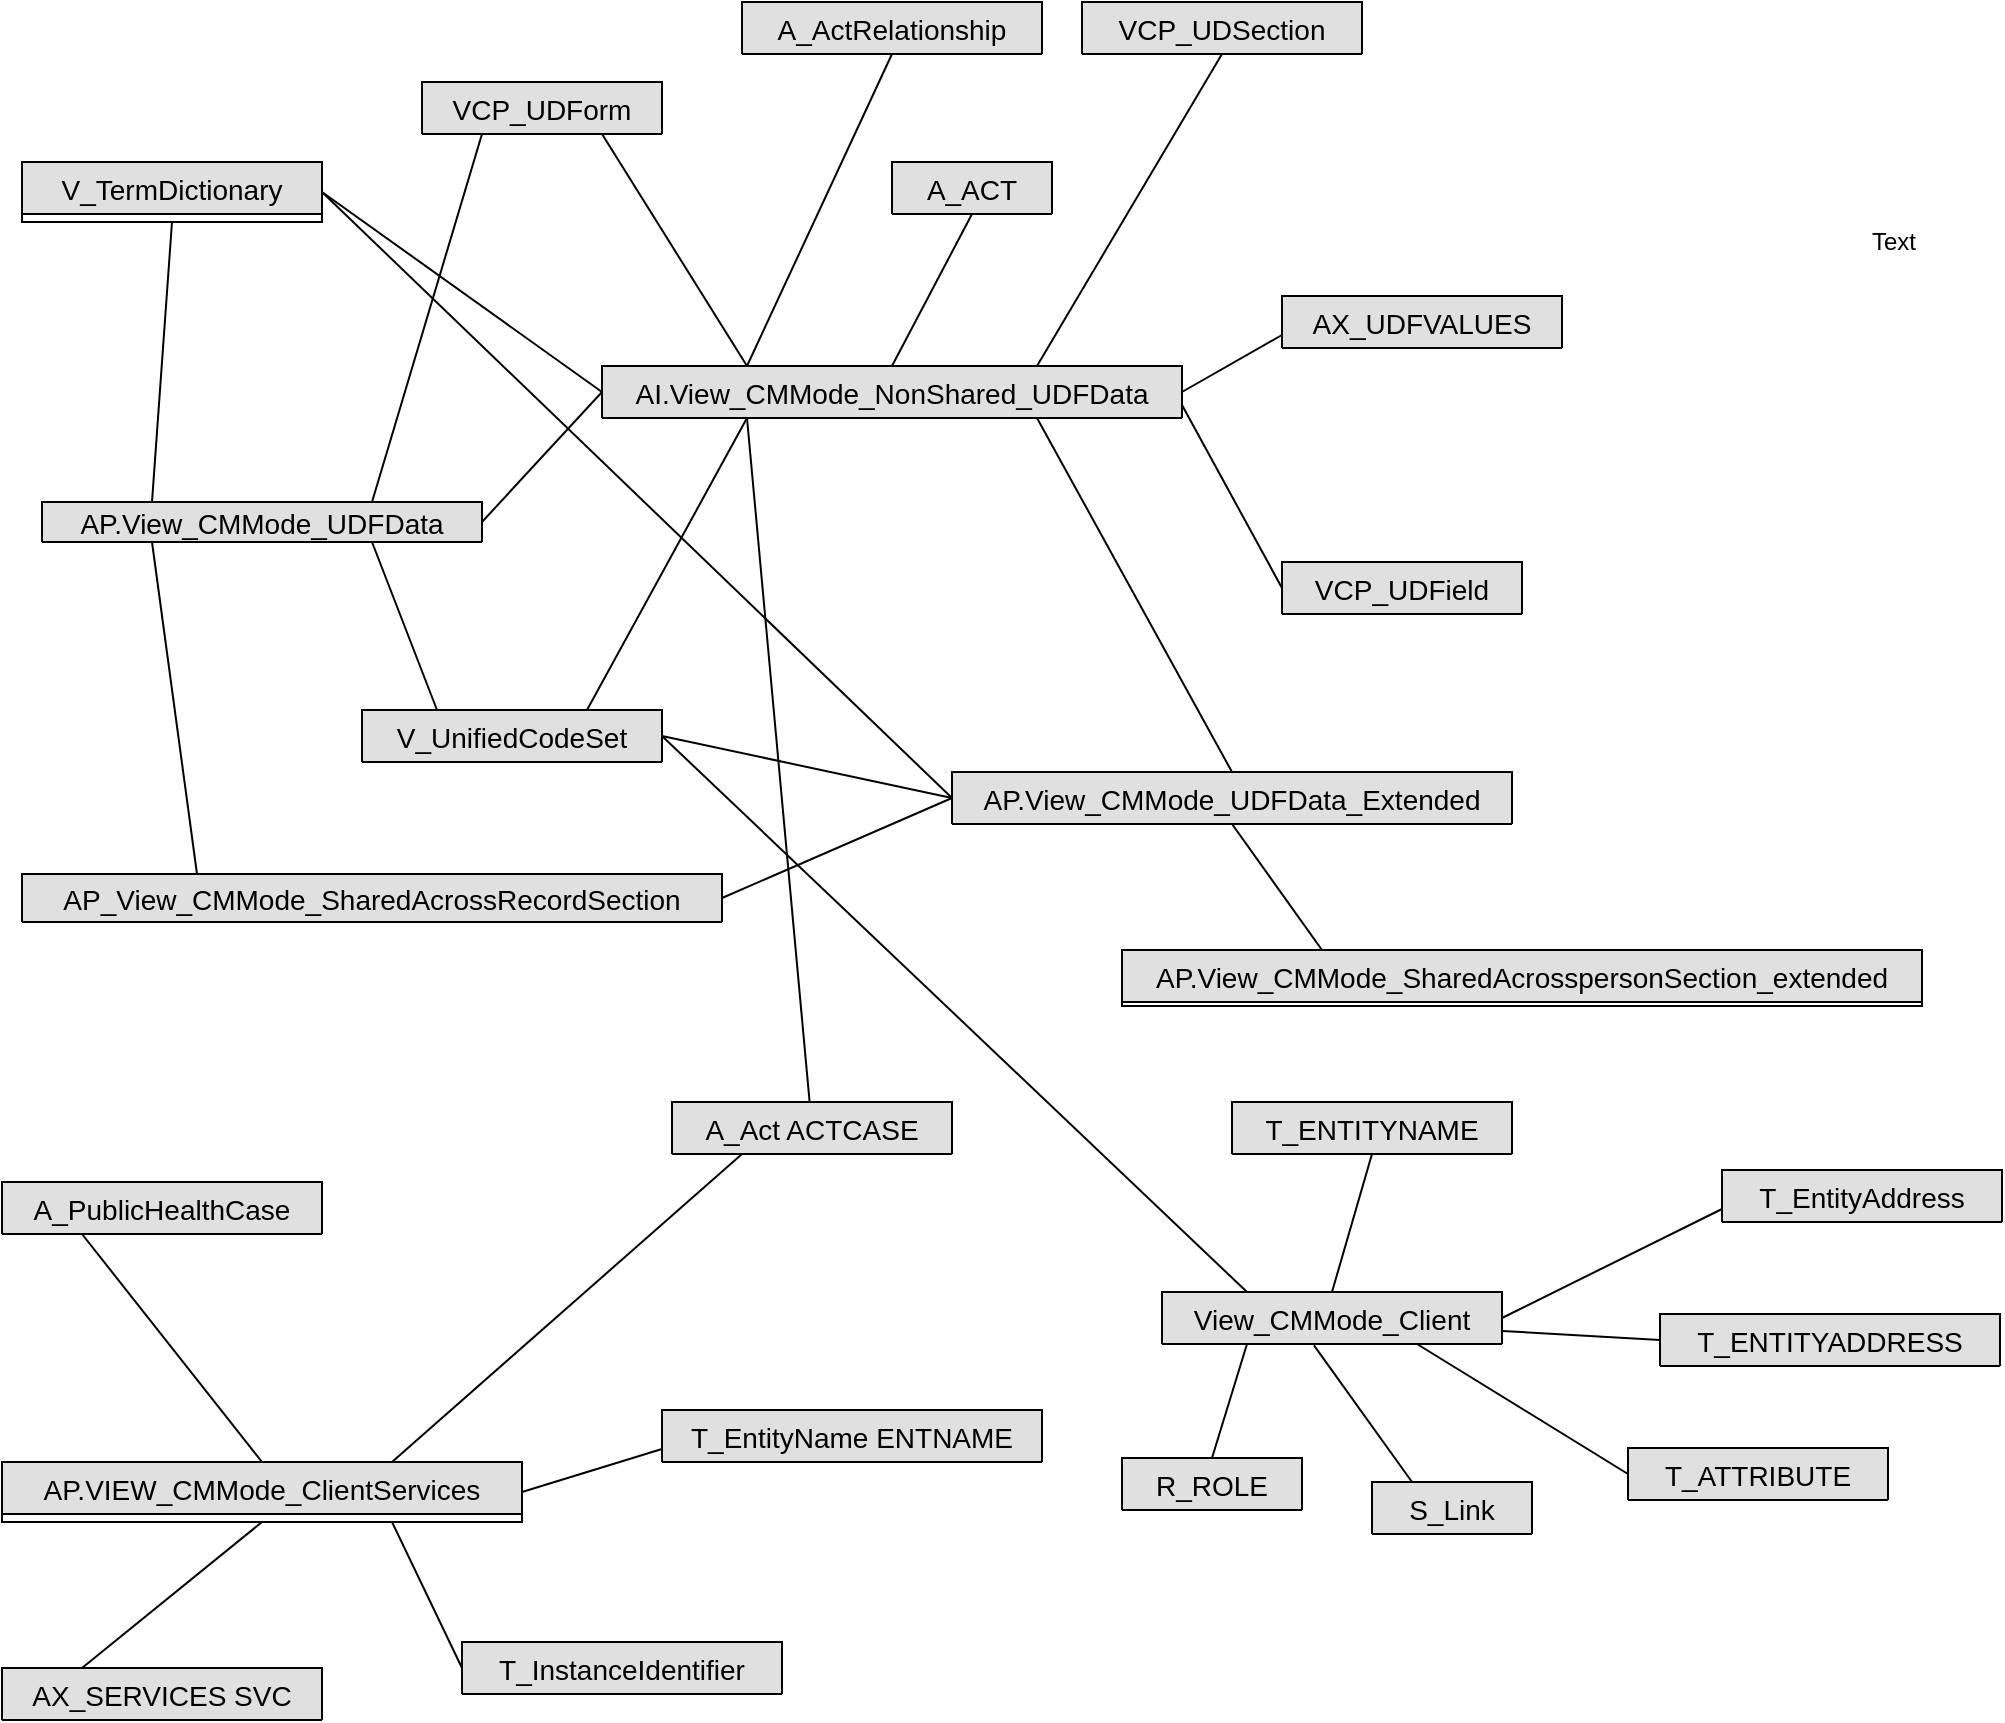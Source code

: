 <mxfile pages="1" version="11.2.8" type="github"><diagram id="moMBa_WTDXisezSMcdD8" name="Page-1"><mxGraphModel dx="1456" dy="1947" grid="1" gridSize="10" guides="1" tooltips="1" connect="1" arrows="1" fold="1" page="1" pageScale="1" pageWidth="850" pageHeight="1100" math="0" shadow="0"><root><mxCell id="0"/><mxCell id="1" parent="0"/><mxCell id="i6e0QIR5T14kZbD8yKvG-7" value="AP.View_CMMode_UDFData" style="swimlane;fontStyle=0;childLayout=stackLayout;horizontal=1;startSize=26;fillColor=#e0e0e0;horizontalStack=0;resizeParent=1;resizeParentMax=0;resizeLast=0;collapsible=1;marginBottom=0;swimlaneFillColor=#ffffff;align=center;fontSize=14;" parent="1" vertex="1" collapsed="1"><mxGeometry x="40" y="130" width="220" height="20" as="geometry"><mxRectangle x="30" y="30" width="180" height="144" as="alternateBounds"/></mxGeometry></mxCell><mxCell id="i6e0QIR5T14kZbD8yKvG-8" value="uniqueId" style="shape=partialRectangle;top=0;left=0;right=0;bottom=1;align=left;verticalAlign=middle;fillColor=none;spacingLeft=34;spacingRight=4;overflow=hidden;rotatable=0;points=[[0,0.5],[1,0.5]];portConstraint=eastwest;dropTarget=0;fontStyle=5;fontSize=12;" parent="i6e0QIR5T14kZbD8yKvG-7" vertex="1"><mxGeometry y="20" width="220" height="30" as="geometry"/></mxCell><mxCell id="i6e0QIR5T14kZbD8yKvG-9" value="PK" style="shape=partialRectangle;top=0;left=0;bottom=0;fillColor=none;align=left;verticalAlign=middle;spacingLeft=4;spacingRight=4;overflow=hidden;rotatable=0;points=[];portConstraint=eastwest;part=1;fontSize=12;" parent="i6e0QIR5T14kZbD8yKvG-8" vertex="1" connectable="0"><mxGeometry width="30" height="30" as="geometry"/></mxCell><mxCell id="i6e0QIR5T14kZbD8yKvG-10" value="row 1" style="shape=partialRectangle;top=0;left=0;right=0;bottom=0;align=left;verticalAlign=top;fillColor=none;spacingLeft=34;spacingRight=4;overflow=hidden;rotatable=0;points=[[0,0.5],[1,0.5]];portConstraint=eastwest;dropTarget=0;fontSize=12;" parent="i6e0QIR5T14kZbD8yKvG-7" vertex="1"><mxGeometry y="50" width="220" height="26" as="geometry"/></mxCell><mxCell id="i6e0QIR5T14kZbD8yKvG-11" value="" style="shape=partialRectangle;top=0;left=0;bottom=0;fillColor=none;align=left;verticalAlign=top;spacingLeft=4;spacingRight=4;overflow=hidden;rotatable=0;points=[];portConstraint=eastwest;part=1;fontSize=12;" parent="i6e0QIR5T14kZbD8yKvG-10" vertex="1" connectable="0"><mxGeometry width="30" height="26" as="geometry"/></mxCell><mxCell id="i6e0QIR5T14kZbD8yKvG-12" value="row 2" style="shape=partialRectangle;top=0;left=0;right=0;bottom=0;align=left;verticalAlign=top;fillColor=none;spacingLeft=34;spacingRight=4;overflow=hidden;rotatable=0;points=[[0,0.5],[1,0.5]];portConstraint=eastwest;dropTarget=0;fontSize=12;" parent="i6e0QIR5T14kZbD8yKvG-7" vertex="1"><mxGeometry y="76" width="220" height="26" as="geometry"/></mxCell><mxCell id="i6e0QIR5T14kZbD8yKvG-13" value="" style="shape=partialRectangle;top=0;left=0;bottom=0;fillColor=none;align=left;verticalAlign=top;spacingLeft=4;spacingRight=4;overflow=hidden;rotatable=0;points=[];portConstraint=eastwest;part=1;fontSize=12;" parent="i6e0QIR5T14kZbD8yKvG-12" vertex="1" connectable="0"><mxGeometry width="30" height="26" as="geometry"/></mxCell><mxCell id="i6e0QIR5T14kZbD8yKvG-14" value="row 3" style="shape=partialRectangle;top=0;left=0;right=0;bottom=0;align=left;verticalAlign=top;fillColor=none;spacingLeft=34;spacingRight=4;overflow=hidden;rotatable=0;points=[[0,0.5],[1,0.5]];portConstraint=eastwest;dropTarget=0;fontSize=12;" parent="i6e0QIR5T14kZbD8yKvG-7" vertex="1"><mxGeometry y="102" width="220" height="26" as="geometry"/></mxCell><mxCell id="i6e0QIR5T14kZbD8yKvG-15" value="" style="shape=partialRectangle;top=0;left=0;bottom=0;fillColor=none;align=left;verticalAlign=top;spacingLeft=4;spacingRight=4;overflow=hidden;rotatable=0;points=[];portConstraint=eastwest;part=1;fontSize=12;" parent="i6e0QIR5T14kZbD8yKvG-14" vertex="1" connectable="0"><mxGeometry width="30" height="26" as="geometry"/></mxCell><mxCell id="i6e0QIR5T14kZbD8yKvG-16" value="" style="shape=partialRectangle;top=0;left=0;right=0;bottom=0;align=left;verticalAlign=top;fillColor=none;spacingLeft=34;spacingRight=4;overflow=hidden;rotatable=0;points=[[0,0.5],[1,0.5]];portConstraint=eastwest;dropTarget=0;fontSize=12;" parent="i6e0QIR5T14kZbD8yKvG-7" vertex="1"><mxGeometry y="128" width="220" height="10" as="geometry"/></mxCell><mxCell id="i6e0QIR5T14kZbD8yKvG-17" value="" style="shape=partialRectangle;top=0;left=0;bottom=0;fillColor=none;align=left;verticalAlign=top;spacingLeft=4;spacingRight=4;overflow=hidden;rotatable=0;points=[];portConstraint=eastwest;part=1;fontSize=12;" parent="i6e0QIR5T14kZbD8yKvG-16" vertex="1" connectable="0"><mxGeometry width="30" height="10" as="geometry"/></mxCell><mxCell id="i6e0QIR5T14kZbD8yKvG-18" value="AP_View_CMMode_SharedAcrossRecordSection" style="swimlane;fontStyle=0;childLayout=stackLayout;horizontal=1;startSize=26;fillColor=#e0e0e0;horizontalStack=0;resizeParent=1;resizeParentMax=0;resizeLast=0;collapsible=1;marginBottom=0;swimlaneFillColor=#ffffff;align=center;fontSize=14;" parent="1" vertex="1" collapsed="1"><mxGeometry x="30" y="316" width="350" height="24" as="geometry"><mxRectangle x="30" y="316" width="320" height="144" as="alternateBounds"/></mxGeometry></mxCell><mxCell id="i6e0QIR5T14kZbD8yKvG-19" value="uniqueId" style="shape=partialRectangle;top=0;left=0;right=0;bottom=1;align=left;verticalAlign=middle;fillColor=none;spacingLeft=34;spacingRight=4;overflow=hidden;rotatable=0;points=[[0,0.5],[1,0.5]];portConstraint=eastwest;dropTarget=0;fontStyle=5;fontSize=12;" parent="i6e0QIR5T14kZbD8yKvG-18" vertex="1"><mxGeometry y="24" width="350" height="30" as="geometry"/></mxCell><mxCell id="i6e0QIR5T14kZbD8yKvG-20" value="PK" style="shape=partialRectangle;top=0;left=0;bottom=0;fillColor=none;align=left;verticalAlign=middle;spacingLeft=4;spacingRight=4;overflow=hidden;rotatable=0;points=[];portConstraint=eastwest;part=1;fontSize=12;" parent="i6e0QIR5T14kZbD8yKvG-19" vertex="1" connectable="0"><mxGeometry width="30" height="30" as="geometry"/></mxCell><mxCell id="i6e0QIR5T14kZbD8yKvG-21" value="row 1" style="shape=partialRectangle;top=0;left=0;right=0;bottom=0;align=left;verticalAlign=top;fillColor=none;spacingLeft=34;spacingRight=4;overflow=hidden;rotatable=0;points=[[0,0.5],[1,0.5]];portConstraint=eastwest;dropTarget=0;fontSize=12;" parent="i6e0QIR5T14kZbD8yKvG-18" vertex="1"><mxGeometry y="54" width="350" height="26" as="geometry"/></mxCell><mxCell id="i6e0QIR5T14kZbD8yKvG-22" value="" style="shape=partialRectangle;top=0;left=0;bottom=0;fillColor=none;align=left;verticalAlign=top;spacingLeft=4;spacingRight=4;overflow=hidden;rotatable=0;points=[];portConstraint=eastwest;part=1;fontSize=12;" parent="i6e0QIR5T14kZbD8yKvG-21" vertex="1" connectable="0"><mxGeometry width="30" height="26" as="geometry"/></mxCell><mxCell id="i6e0QIR5T14kZbD8yKvG-23" value="row 2" style="shape=partialRectangle;top=0;left=0;right=0;bottom=0;align=left;verticalAlign=top;fillColor=none;spacingLeft=34;spacingRight=4;overflow=hidden;rotatable=0;points=[[0,0.5],[1,0.5]];portConstraint=eastwest;dropTarget=0;fontSize=12;" parent="i6e0QIR5T14kZbD8yKvG-18" vertex="1"><mxGeometry y="80" width="350" height="26" as="geometry"/></mxCell><mxCell id="i6e0QIR5T14kZbD8yKvG-24" value="" style="shape=partialRectangle;top=0;left=0;bottom=0;fillColor=none;align=left;verticalAlign=top;spacingLeft=4;spacingRight=4;overflow=hidden;rotatable=0;points=[];portConstraint=eastwest;part=1;fontSize=12;" parent="i6e0QIR5T14kZbD8yKvG-23" vertex="1" connectable="0"><mxGeometry width="30" height="26" as="geometry"/></mxCell><mxCell id="i6e0QIR5T14kZbD8yKvG-25" value="row 3" style="shape=partialRectangle;top=0;left=0;right=0;bottom=0;align=left;verticalAlign=top;fillColor=none;spacingLeft=34;spacingRight=4;overflow=hidden;rotatable=0;points=[[0,0.5],[1,0.5]];portConstraint=eastwest;dropTarget=0;fontSize=12;" parent="i6e0QIR5T14kZbD8yKvG-18" vertex="1"><mxGeometry y="106" width="350" height="26" as="geometry"/></mxCell><mxCell id="i6e0QIR5T14kZbD8yKvG-26" value="" style="shape=partialRectangle;top=0;left=0;bottom=0;fillColor=none;align=left;verticalAlign=top;spacingLeft=4;spacingRight=4;overflow=hidden;rotatable=0;points=[];portConstraint=eastwest;part=1;fontSize=12;" parent="i6e0QIR5T14kZbD8yKvG-25" vertex="1" connectable="0"><mxGeometry width="30" height="26" as="geometry"/></mxCell><mxCell id="i6e0QIR5T14kZbD8yKvG-27" value="" style="shape=partialRectangle;top=0;left=0;right=0;bottom=0;align=left;verticalAlign=top;fillColor=none;spacingLeft=34;spacingRight=4;overflow=hidden;rotatable=0;points=[[0,0.5],[1,0.5]];portConstraint=eastwest;dropTarget=0;fontSize=12;" parent="i6e0QIR5T14kZbD8yKvG-18" vertex="1"><mxGeometry y="132" width="350" height="10" as="geometry"/></mxCell><mxCell id="i6e0QIR5T14kZbD8yKvG-28" value="" style="shape=partialRectangle;top=0;left=0;bottom=0;fillColor=none;align=left;verticalAlign=top;spacingLeft=4;spacingRight=4;overflow=hidden;rotatable=0;points=[];portConstraint=eastwest;part=1;fontSize=12;" parent="i6e0QIR5T14kZbD8yKvG-27" vertex="1" connectable="0"><mxGeometry width="30" height="10" as="geometry"/></mxCell><mxCell id="i6e0QIR5T14kZbD8yKvG-29" value="" style="endArrow=none;html=1;exitX=0.25;exitY=1;exitDx=0;exitDy=0;entryX=0.25;entryY=0;entryDx=0;entryDy=0;" parent="1" source="i6e0QIR5T14kZbD8yKvG-7" target="i6e0QIR5T14kZbD8yKvG-18" edge="1"><mxGeometry width="50" height="50" relative="1" as="geometry"><mxPoint x="40" y="210" as="sourcePoint"/><mxPoint x="90" y="160" as="targetPoint"/></mxGeometry></mxCell><mxCell id="i6e0QIR5T14kZbD8yKvG-38" value="VCP_UDForm" style="swimlane;fontStyle=0;childLayout=stackLayout;horizontal=1;startSize=26;fillColor=#e0e0e0;horizontalStack=0;resizeParent=1;resizeParentMax=0;resizeLast=0;collapsible=1;marginBottom=0;swimlaneFillColor=#ffffff;align=center;fontSize=14;" parent="1" vertex="1" collapsed="1"><mxGeometry x="230" y="-80" width="120" height="26" as="geometry"><mxRectangle x="450" y="16" width="160" height="144" as="alternateBounds"/></mxGeometry></mxCell><mxCell id="i6e0QIR5T14kZbD8yKvG-39" value="uniqueId" style="shape=partialRectangle;top=0;left=0;right=0;bottom=1;align=left;verticalAlign=middle;fillColor=none;spacingLeft=34;spacingRight=4;overflow=hidden;rotatable=0;points=[[0,0.5],[1,0.5]];portConstraint=eastwest;dropTarget=0;fontStyle=5;fontSize=12;" parent="i6e0QIR5T14kZbD8yKvG-38" vertex="1"><mxGeometry y="26" width="120" height="30" as="geometry"/></mxCell><mxCell id="i6e0QIR5T14kZbD8yKvG-40" value="PK" style="shape=partialRectangle;top=0;left=0;bottom=0;fillColor=none;align=left;verticalAlign=middle;spacingLeft=4;spacingRight=4;overflow=hidden;rotatable=0;points=[];portConstraint=eastwest;part=1;fontSize=12;" parent="i6e0QIR5T14kZbD8yKvG-39" vertex="1" connectable="0"><mxGeometry width="30" height="30" as="geometry"/></mxCell><mxCell id="i6e0QIR5T14kZbD8yKvG-41" value="row 1" style="shape=partialRectangle;top=0;left=0;right=0;bottom=0;align=left;verticalAlign=top;fillColor=none;spacingLeft=34;spacingRight=4;overflow=hidden;rotatable=0;points=[[0,0.5],[1,0.5]];portConstraint=eastwest;dropTarget=0;fontSize=12;" parent="i6e0QIR5T14kZbD8yKvG-38" vertex="1"><mxGeometry y="56" width="120" height="26" as="geometry"/></mxCell><mxCell id="i6e0QIR5T14kZbD8yKvG-42" value="" style="shape=partialRectangle;top=0;left=0;bottom=0;fillColor=none;align=left;verticalAlign=top;spacingLeft=4;spacingRight=4;overflow=hidden;rotatable=0;points=[];portConstraint=eastwest;part=1;fontSize=12;" parent="i6e0QIR5T14kZbD8yKvG-41" vertex="1" connectable="0"><mxGeometry width="30" height="26" as="geometry"/></mxCell><mxCell id="i6e0QIR5T14kZbD8yKvG-43" value="row 2" style="shape=partialRectangle;top=0;left=0;right=0;bottom=0;align=left;verticalAlign=top;fillColor=none;spacingLeft=34;spacingRight=4;overflow=hidden;rotatable=0;points=[[0,0.5],[1,0.5]];portConstraint=eastwest;dropTarget=0;fontSize=12;" parent="i6e0QIR5T14kZbD8yKvG-38" vertex="1"><mxGeometry y="82" width="120" height="26" as="geometry"/></mxCell><mxCell id="i6e0QIR5T14kZbD8yKvG-44" value="" style="shape=partialRectangle;top=0;left=0;bottom=0;fillColor=none;align=left;verticalAlign=top;spacingLeft=4;spacingRight=4;overflow=hidden;rotatable=0;points=[];portConstraint=eastwest;part=1;fontSize=12;" parent="i6e0QIR5T14kZbD8yKvG-43" vertex="1" connectable="0"><mxGeometry width="30" height="26" as="geometry"/></mxCell><mxCell id="i6e0QIR5T14kZbD8yKvG-45" value="row 3" style="shape=partialRectangle;top=0;left=0;right=0;bottom=0;align=left;verticalAlign=top;fillColor=none;spacingLeft=34;spacingRight=4;overflow=hidden;rotatable=0;points=[[0,0.5],[1,0.5]];portConstraint=eastwest;dropTarget=0;fontSize=12;" parent="i6e0QIR5T14kZbD8yKvG-38" vertex="1"><mxGeometry y="108" width="120" height="26" as="geometry"/></mxCell><mxCell id="i6e0QIR5T14kZbD8yKvG-46" value="" style="shape=partialRectangle;top=0;left=0;bottom=0;fillColor=none;align=left;verticalAlign=top;spacingLeft=4;spacingRight=4;overflow=hidden;rotatable=0;points=[];portConstraint=eastwest;part=1;fontSize=12;" parent="i6e0QIR5T14kZbD8yKvG-45" vertex="1" connectable="0"><mxGeometry width="30" height="26" as="geometry"/></mxCell><mxCell id="i6e0QIR5T14kZbD8yKvG-47" value="" style="shape=partialRectangle;top=0;left=0;right=0;bottom=0;align=left;verticalAlign=top;fillColor=none;spacingLeft=34;spacingRight=4;overflow=hidden;rotatable=0;points=[[0,0.5],[1,0.5]];portConstraint=eastwest;dropTarget=0;fontSize=12;" parent="i6e0QIR5T14kZbD8yKvG-38" vertex="1"><mxGeometry y="134" width="120" height="10" as="geometry"/></mxCell><mxCell id="i6e0QIR5T14kZbD8yKvG-48" value="" style="shape=partialRectangle;top=0;left=0;bottom=0;fillColor=none;align=left;verticalAlign=top;spacingLeft=4;spacingRight=4;overflow=hidden;rotatable=0;points=[];portConstraint=eastwest;part=1;fontSize=12;" parent="i6e0QIR5T14kZbD8yKvG-47" vertex="1" connectable="0"><mxGeometry width="30" height="10" as="geometry"/></mxCell><mxCell id="i6e0QIR5T14kZbD8yKvG-50" value="V_TermDictionary" style="swimlane;fontStyle=0;childLayout=stackLayout;horizontal=1;startSize=26;fillColor=#e0e0e0;horizontalStack=0;resizeParent=1;resizeParentMax=0;resizeLast=0;collapsible=1;marginBottom=0;swimlaneFillColor=#ffffff;align=center;fontSize=14;" parent="1" vertex="1" collapsed="1"><mxGeometry x="30" y="-40" width="150" height="30" as="geometry"><mxRectangle x="30" y="-40" width="160" height="144" as="alternateBounds"/></mxGeometry></mxCell><mxCell id="i6e0QIR5T14kZbD8yKvG-51" value="uniqueId" style="shape=partialRectangle;top=0;left=0;right=0;bottom=1;align=left;verticalAlign=middle;fillColor=none;spacingLeft=34;spacingRight=4;overflow=hidden;rotatable=0;points=[[0,0.5],[1,0.5]];portConstraint=eastwest;dropTarget=0;fontStyle=5;fontSize=12;" parent="i6e0QIR5T14kZbD8yKvG-50" vertex="1"><mxGeometry y="26" width="150" height="30" as="geometry"/></mxCell><mxCell id="i6e0QIR5T14kZbD8yKvG-52" value="PK" style="shape=partialRectangle;top=0;left=0;bottom=0;fillColor=none;align=left;verticalAlign=middle;spacingLeft=4;spacingRight=4;overflow=hidden;rotatable=0;points=[];portConstraint=eastwest;part=1;fontSize=12;" parent="i6e0QIR5T14kZbD8yKvG-51" vertex="1" connectable="0"><mxGeometry width="30" height="30" as="geometry"/></mxCell><mxCell id="i6e0QIR5T14kZbD8yKvG-53" value="row 1" style="shape=partialRectangle;top=0;left=0;right=0;bottom=0;align=left;verticalAlign=top;fillColor=none;spacingLeft=34;spacingRight=4;overflow=hidden;rotatable=0;points=[[0,0.5],[1,0.5]];portConstraint=eastwest;dropTarget=0;fontSize=12;" parent="i6e0QIR5T14kZbD8yKvG-50" vertex="1"><mxGeometry y="56" width="150" height="26" as="geometry"/></mxCell><mxCell id="i6e0QIR5T14kZbD8yKvG-54" value="" style="shape=partialRectangle;top=0;left=0;bottom=0;fillColor=none;align=left;verticalAlign=top;spacingLeft=4;spacingRight=4;overflow=hidden;rotatable=0;points=[];portConstraint=eastwest;part=1;fontSize=12;" parent="i6e0QIR5T14kZbD8yKvG-53" vertex="1" connectable="0"><mxGeometry width="30" height="26" as="geometry"/></mxCell><mxCell id="i6e0QIR5T14kZbD8yKvG-55" value="row 2" style="shape=partialRectangle;top=0;left=0;right=0;bottom=0;align=left;verticalAlign=top;fillColor=none;spacingLeft=34;spacingRight=4;overflow=hidden;rotatable=0;points=[[0,0.5],[1,0.5]];portConstraint=eastwest;dropTarget=0;fontSize=12;" parent="i6e0QIR5T14kZbD8yKvG-50" vertex="1"><mxGeometry y="82" width="150" height="26" as="geometry"/></mxCell><mxCell id="i6e0QIR5T14kZbD8yKvG-56" value="" style="shape=partialRectangle;top=0;left=0;bottom=0;fillColor=none;align=left;verticalAlign=top;spacingLeft=4;spacingRight=4;overflow=hidden;rotatable=0;points=[];portConstraint=eastwest;part=1;fontSize=12;" parent="i6e0QIR5T14kZbD8yKvG-55" vertex="1" connectable="0"><mxGeometry width="30" height="26" as="geometry"/></mxCell><mxCell id="i6e0QIR5T14kZbD8yKvG-57" value="row 3" style="shape=partialRectangle;top=0;left=0;right=0;bottom=0;align=left;verticalAlign=top;fillColor=none;spacingLeft=34;spacingRight=4;overflow=hidden;rotatable=0;points=[[0,0.5],[1,0.5]];portConstraint=eastwest;dropTarget=0;fontSize=12;" parent="i6e0QIR5T14kZbD8yKvG-50" vertex="1"><mxGeometry y="108" width="150" height="26" as="geometry"/></mxCell><mxCell id="i6e0QIR5T14kZbD8yKvG-58" value="" style="shape=partialRectangle;top=0;left=0;bottom=0;fillColor=none;align=left;verticalAlign=top;spacingLeft=4;spacingRight=4;overflow=hidden;rotatable=0;points=[];portConstraint=eastwest;part=1;fontSize=12;" parent="i6e0QIR5T14kZbD8yKvG-57" vertex="1" connectable="0"><mxGeometry width="30" height="26" as="geometry"/></mxCell><mxCell id="i6e0QIR5T14kZbD8yKvG-59" value="" style="shape=partialRectangle;top=0;left=0;right=0;bottom=0;align=left;verticalAlign=top;fillColor=none;spacingLeft=34;spacingRight=4;overflow=hidden;rotatable=0;points=[[0,0.5],[1,0.5]];portConstraint=eastwest;dropTarget=0;fontSize=12;" parent="i6e0QIR5T14kZbD8yKvG-50" vertex="1"><mxGeometry y="134" width="150" height="10" as="geometry"/></mxCell><mxCell id="i6e0QIR5T14kZbD8yKvG-60" value="" style="shape=partialRectangle;top=0;left=0;bottom=0;fillColor=none;align=left;verticalAlign=top;spacingLeft=4;spacingRight=4;overflow=hidden;rotatable=0;points=[];portConstraint=eastwest;part=1;fontSize=12;" parent="i6e0QIR5T14kZbD8yKvG-59" vertex="1" connectable="0"><mxGeometry width="30" height="10" as="geometry"/></mxCell><mxCell id="i6e0QIR5T14kZbD8yKvG-62" value="V_UnifiedCodeSet" style="swimlane;fontStyle=0;childLayout=stackLayout;horizontal=1;startSize=26;fillColor=#e0e0e0;horizontalStack=0;resizeParent=1;resizeParentMax=0;resizeLast=0;collapsible=1;marginBottom=0;swimlaneFillColor=#ffffff;align=center;fontSize=14;" parent="1" vertex="1" collapsed="1"><mxGeometry x="200" y="234" width="150" height="26" as="geometry"><mxRectangle x="100" y="240" width="160" height="144" as="alternateBounds"/></mxGeometry></mxCell><mxCell id="i6e0QIR5T14kZbD8yKvG-63" value="uniqueId" style="shape=partialRectangle;top=0;left=0;right=0;bottom=1;align=left;verticalAlign=middle;fillColor=none;spacingLeft=34;spacingRight=4;overflow=hidden;rotatable=0;points=[[0,0.5],[1,0.5]];portConstraint=eastwest;dropTarget=0;fontStyle=5;fontSize=12;" parent="i6e0QIR5T14kZbD8yKvG-62" vertex="1"><mxGeometry y="26" width="150" height="30" as="geometry"/></mxCell><mxCell id="i6e0QIR5T14kZbD8yKvG-64" value="PK" style="shape=partialRectangle;top=0;left=0;bottom=0;fillColor=none;align=left;verticalAlign=middle;spacingLeft=4;spacingRight=4;overflow=hidden;rotatable=0;points=[];portConstraint=eastwest;part=1;fontSize=12;" parent="i6e0QIR5T14kZbD8yKvG-63" vertex="1" connectable="0"><mxGeometry width="30" height="30" as="geometry"/></mxCell><mxCell id="i6e0QIR5T14kZbD8yKvG-65" value="row 1" style="shape=partialRectangle;top=0;left=0;right=0;bottom=0;align=left;verticalAlign=top;fillColor=none;spacingLeft=34;spacingRight=4;overflow=hidden;rotatable=0;points=[[0,0.5],[1,0.5]];portConstraint=eastwest;dropTarget=0;fontSize=12;" parent="i6e0QIR5T14kZbD8yKvG-62" vertex="1"><mxGeometry y="56" width="150" height="26" as="geometry"/></mxCell><mxCell id="i6e0QIR5T14kZbD8yKvG-66" value="" style="shape=partialRectangle;top=0;left=0;bottom=0;fillColor=none;align=left;verticalAlign=top;spacingLeft=4;spacingRight=4;overflow=hidden;rotatable=0;points=[];portConstraint=eastwest;part=1;fontSize=12;" parent="i6e0QIR5T14kZbD8yKvG-65" vertex="1" connectable="0"><mxGeometry width="30" height="26" as="geometry"/></mxCell><mxCell id="i6e0QIR5T14kZbD8yKvG-67" value="row 2" style="shape=partialRectangle;top=0;left=0;right=0;bottom=0;align=left;verticalAlign=top;fillColor=none;spacingLeft=34;spacingRight=4;overflow=hidden;rotatable=0;points=[[0,0.5],[1,0.5]];portConstraint=eastwest;dropTarget=0;fontSize=12;" parent="i6e0QIR5T14kZbD8yKvG-62" vertex="1"><mxGeometry y="82" width="150" height="26" as="geometry"/></mxCell><mxCell id="i6e0QIR5T14kZbD8yKvG-68" value="" style="shape=partialRectangle;top=0;left=0;bottom=0;fillColor=none;align=left;verticalAlign=top;spacingLeft=4;spacingRight=4;overflow=hidden;rotatable=0;points=[];portConstraint=eastwest;part=1;fontSize=12;" parent="i6e0QIR5T14kZbD8yKvG-67" vertex="1" connectable="0"><mxGeometry width="30" height="26" as="geometry"/></mxCell><mxCell id="i6e0QIR5T14kZbD8yKvG-69" value="row 3" style="shape=partialRectangle;top=0;left=0;right=0;bottom=0;align=left;verticalAlign=top;fillColor=none;spacingLeft=34;spacingRight=4;overflow=hidden;rotatable=0;points=[[0,0.5],[1,0.5]];portConstraint=eastwest;dropTarget=0;fontSize=12;" parent="i6e0QIR5T14kZbD8yKvG-62" vertex="1"><mxGeometry y="108" width="150" height="26" as="geometry"/></mxCell><mxCell id="i6e0QIR5T14kZbD8yKvG-70" value="" style="shape=partialRectangle;top=0;left=0;bottom=0;fillColor=none;align=left;verticalAlign=top;spacingLeft=4;spacingRight=4;overflow=hidden;rotatable=0;points=[];portConstraint=eastwest;part=1;fontSize=12;" parent="i6e0QIR5T14kZbD8yKvG-69" vertex="1" connectable="0"><mxGeometry width="30" height="26" as="geometry"/></mxCell><mxCell id="i6e0QIR5T14kZbD8yKvG-71" value="" style="shape=partialRectangle;top=0;left=0;right=0;bottom=0;align=left;verticalAlign=top;fillColor=none;spacingLeft=34;spacingRight=4;overflow=hidden;rotatable=0;points=[[0,0.5],[1,0.5]];portConstraint=eastwest;dropTarget=0;fontSize=12;" parent="i6e0QIR5T14kZbD8yKvG-62" vertex="1"><mxGeometry y="134" width="150" height="10" as="geometry"/></mxCell><mxCell id="i6e0QIR5T14kZbD8yKvG-72" value="" style="shape=partialRectangle;top=0;left=0;bottom=0;fillColor=none;align=left;verticalAlign=top;spacingLeft=4;spacingRight=4;overflow=hidden;rotatable=0;points=[];portConstraint=eastwest;part=1;fontSize=12;" parent="i6e0QIR5T14kZbD8yKvG-71" vertex="1" connectable="0"><mxGeometry width="30" height="10" as="geometry"/></mxCell><mxCell id="i6e0QIR5T14kZbD8yKvG-73" value="" style="endArrow=none;html=1;entryX=0.75;entryY=1;entryDx=0;entryDy=0;exitX=0.25;exitY=0;exitDx=0;exitDy=0;" parent="1" source="i6e0QIR5T14kZbD8yKvG-62" target="i6e0QIR5T14kZbD8yKvG-7" edge="1"><mxGeometry width="50" height="50" relative="1" as="geometry"><mxPoint x="10" y="140" as="sourcePoint"/><mxPoint x="60" y="90" as="targetPoint"/></mxGeometry></mxCell><mxCell id="i6e0QIR5T14kZbD8yKvG-74" value="AI.View_CMMode_NonShared_UDFData" style="swimlane;fontStyle=0;childLayout=stackLayout;horizontal=1;startSize=26;fillColor=#e0e0e0;horizontalStack=0;resizeParent=1;resizeParentMax=0;resizeLast=0;collapsible=1;marginBottom=0;swimlaneFillColor=#ffffff;align=center;fontSize=14;" parent="1" vertex="1" collapsed="1"><mxGeometry x="320" y="62" width="290" height="26" as="geometry"><mxRectangle x="530" y="33" width="280" height="144" as="alternateBounds"/></mxGeometry></mxCell><mxCell id="i6e0QIR5T14kZbD8yKvG-75" value="uniqueId" style="shape=partialRectangle;top=0;left=0;right=0;bottom=1;align=left;verticalAlign=middle;fillColor=none;spacingLeft=34;spacingRight=4;overflow=hidden;rotatable=0;points=[[0,0.5],[1,0.5]];portConstraint=eastwest;dropTarget=0;fontStyle=5;fontSize=12;" parent="i6e0QIR5T14kZbD8yKvG-74" vertex="1"><mxGeometry y="26" width="290" height="30" as="geometry"/></mxCell><mxCell id="i6e0QIR5T14kZbD8yKvG-76" value="PK" style="shape=partialRectangle;top=0;left=0;bottom=0;fillColor=none;align=left;verticalAlign=middle;spacingLeft=4;spacingRight=4;overflow=hidden;rotatable=0;points=[];portConstraint=eastwest;part=1;fontSize=12;" parent="i6e0QIR5T14kZbD8yKvG-75" vertex="1" connectable="0"><mxGeometry width="30" height="30" as="geometry"/></mxCell><mxCell id="i6e0QIR5T14kZbD8yKvG-77" value="row 1" style="shape=partialRectangle;top=0;left=0;right=0;bottom=0;align=left;verticalAlign=top;fillColor=none;spacingLeft=34;spacingRight=4;overflow=hidden;rotatable=0;points=[[0,0.5],[1,0.5]];portConstraint=eastwest;dropTarget=0;fontSize=12;" parent="i6e0QIR5T14kZbD8yKvG-74" vertex="1"><mxGeometry y="56" width="290" height="26" as="geometry"/></mxCell><mxCell id="i6e0QIR5T14kZbD8yKvG-78" value="" style="shape=partialRectangle;top=0;left=0;bottom=0;fillColor=none;align=left;verticalAlign=top;spacingLeft=4;spacingRight=4;overflow=hidden;rotatable=0;points=[];portConstraint=eastwest;part=1;fontSize=12;" parent="i6e0QIR5T14kZbD8yKvG-77" vertex="1" connectable="0"><mxGeometry width="30" height="26" as="geometry"/></mxCell><mxCell id="i6e0QIR5T14kZbD8yKvG-79" value="row 2" style="shape=partialRectangle;top=0;left=0;right=0;bottom=0;align=left;verticalAlign=top;fillColor=none;spacingLeft=34;spacingRight=4;overflow=hidden;rotatable=0;points=[[0,0.5],[1,0.5]];portConstraint=eastwest;dropTarget=0;fontSize=12;" parent="i6e0QIR5T14kZbD8yKvG-74" vertex="1"><mxGeometry y="82" width="290" height="26" as="geometry"/></mxCell><mxCell id="i6e0QIR5T14kZbD8yKvG-80" value="" style="shape=partialRectangle;top=0;left=0;bottom=0;fillColor=none;align=left;verticalAlign=top;spacingLeft=4;spacingRight=4;overflow=hidden;rotatable=0;points=[];portConstraint=eastwest;part=1;fontSize=12;" parent="i6e0QIR5T14kZbD8yKvG-79" vertex="1" connectable="0"><mxGeometry width="30" height="26" as="geometry"/></mxCell><mxCell id="i6e0QIR5T14kZbD8yKvG-81" value="row 3" style="shape=partialRectangle;top=0;left=0;right=0;bottom=0;align=left;verticalAlign=top;fillColor=none;spacingLeft=34;spacingRight=4;overflow=hidden;rotatable=0;points=[[0,0.5],[1,0.5]];portConstraint=eastwest;dropTarget=0;fontSize=12;" parent="i6e0QIR5T14kZbD8yKvG-74" vertex="1"><mxGeometry y="108" width="290" height="26" as="geometry"/></mxCell><mxCell id="i6e0QIR5T14kZbD8yKvG-82" value="" style="shape=partialRectangle;top=0;left=0;bottom=0;fillColor=none;align=left;verticalAlign=top;spacingLeft=4;spacingRight=4;overflow=hidden;rotatable=0;points=[];portConstraint=eastwest;part=1;fontSize=12;" parent="i6e0QIR5T14kZbD8yKvG-81" vertex="1" connectable="0"><mxGeometry width="30" height="26" as="geometry"/></mxCell><mxCell id="i6e0QIR5T14kZbD8yKvG-83" value="" style="shape=partialRectangle;top=0;left=0;right=0;bottom=0;align=left;verticalAlign=top;fillColor=none;spacingLeft=34;spacingRight=4;overflow=hidden;rotatable=0;points=[[0,0.5],[1,0.5]];portConstraint=eastwest;dropTarget=0;fontSize=12;" parent="i6e0QIR5T14kZbD8yKvG-74" vertex="1"><mxGeometry y="134" width="290" height="10" as="geometry"/></mxCell><mxCell id="i6e0QIR5T14kZbD8yKvG-84" value="" style="shape=partialRectangle;top=0;left=0;bottom=0;fillColor=none;align=left;verticalAlign=top;spacingLeft=4;spacingRight=4;overflow=hidden;rotatable=0;points=[];portConstraint=eastwest;part=1;fontSize=12;" parent="i6e0QIR5T14kZbD8yKvG-83" vertex="1" connectable="0"><mxGeometry width="30" height="10" as="geometry"/></mxCell><mxCell id="i6e0QIR5T14kZbD8yKvG-85" value="" style="endArrow=none;html=1;exitX=1;exitY=0.5;exitDx=0;exitDy=0;entryX=0;entryY=0.5;entryDx=0;entryDy=0;" parent="1" source="i6e0QIR5T14kZbD8yKvG-7" target="i6e0QIR5T14kZbD8yKvG-74" edge="1"><mxGeometry width="50" height="50" relative="1" as="geometry"><mxPoint x="380" y="290" as="sourcePoint"/><mxPoint x="430" y="240" as="targetPoint"/></mxGeometry></mxCell><mxCell id="i6e0QIR5T14kZbD8yKvG-87" value="" style="endArrow=none;html=1;entryX=0.5;entryY=1;entryDx=0;entryDy=0;exitX=0.25;exitY=0;exitDx=0;exitDy=0;" parent="1" source="i6e0QIR5T14kZbD8yKvG-7" target="i6e0QIR5T14kZbD8yKvG-50" edge="1"><mxGeometry width="50" height="50" relative="1" as="geometry"><mxPoint x="50" y="140" as="sourcePoint"/><mxPoint x="100" y="90" as="targetPoint"/></mxGeometry></mxCell><mxCell id="i6e0QIR5T14kZbD8yKvG-88" value="" style="endArrow=none;html=1;entryX=0.25;entryY=1;entryDx=0;entryDy=0;exitX=0.75;exitY=0;exitDx=0;exitDy=0;" parent="1" source="i6e0QIR5T14kZbD8yKvG-7" target="i6e0QIR5T14kZbD8yKvG-38" edge="1"><mxGeometry width="50" height="50" relative="1" as="geometry"><mxPoint x="190" y="140" as="sourcePoint"/><mxPoint x="240" y="90" as="targetPoint"/></mxGeometry></mxCell><mxCell id="i6e0QIR5T14kZbD8yKvG-89" value="AP.View_CMMode_UDFData_Extended" style="swimlane;fontStyle=0;childLayout=stackLayout;horizontal=1;startSize=26;fillColor=#e0e0e0;horizontalStack=0;resizeParent=1;resizeParentMax=0;resizeLast=0;collapsible=1;marginBottom=0;swimlaneFillColor=#ffffff;align=center;fontSize=14;" parent="1" vertex="1" collapsed="1"><mxGeometry x="495" y="265" width="280" height="26" as="geometry"><mxRectangle x="510" y="247" width="260" height="144" as="alternateBounds"/></mxGeometry></mxCell><mxCell id="i6e0QIR5T14kZbD8yKvG-90" value="uniqueId" style="shape=partialRectangle;top=0;left=0;right=0;bottom=1;align=left;verticalAlign=middle;fillColor=none;spacingLeft=34;spacingRight=4;overflow=hidden;rotatable=0;points=[[0,0.5],[1,0.5]];portConstraint=eastwest;dropTarget=0;fontStyle=5;fontSize=12;" parent="i6e0QIR5T14kZbD8yKvG-89" vertex="1"><mxGeometry y="26" width="280" height="30" as="geometry"/></mxCell><mxCell id="i6e0QIR5T14kZbD8yKvG-91" value="PK" style="shape=partialRectangle;top=0;left=0;bottom=0;fillColor=none;align=left;verticalAlign=middle;spacingLeft=4;spacingRight=4;overflow=hidden;rotatable=0;points=[];portConstraint=eastwest;part=1;fontSize=12;" parent="i6e0QIR5T14kZbD8yKvG-90" vertex="1" connectable="0"><mxGeometry width="30" height="30" as="geometry"/></mxCell><mxCell id="i6e0QIR5T14kZbD8yKvG-92" value="row 1" style="shape=partialRectangle;top=0;left=0;right=0;bottom=0;align=left;verticalAlign=top;fillColor=none;spacingLeft=34;spacingRight=4;overflow=hidden;rotatable=0;points=[[0,0.5],[1,0.5]];portConstraint=eastwest;dropTarget=0;fontSize=12;" parent="i6e0QIR5T14kZbD8yKvG-89" vertex="1"><mxGeometry y="56" width="280" height="26" as="geometry"/></mxCell><mxCell id="i6e0QIR5T14kZbD8yKvG-93" value="" style="shape=partialRectangle;top=0;left=0;bottom=0;fillColor=none;align=left;verticalAlign=top;spacingLeft=4;spacingRight=4;overflow=hidden;rotatable=0;points=[];portConstraint=eastwest;part=1;fontSize=12;" parent="i6e0QIR5T14kZbD8yKvG-92" vertex="1" connectable="0"><mxGeometry width="30" height="26" as="geometry"/></mxCell><mxCell id="i6e0QIR5T14kZbD8yKvG-94" value="row 2" style="shape=partialRectangle;top=0;left=0;right=0;bottom=0;align=left;verticalAlign=top;fillColor=none;spacingLeft=34;spacingRight=4;overflow=hidden;rotatable=0;points=[[0,0.5],[1,0.5]];portConstraint=eastwest;dropTarget=0;fontSize=12;" parent="i6e0QIR5T14kZbD8yKvG-89" vertex="1"><mxGeometry y="82" width="280" height="26" as="geometry"/></mxCell><mxCell id="i6e0QIR5T14kZbD8yKvG-95" value="" style="shape=partialRectangle;top=0;left=0;bottom=0;fillColor=none;align=left;verticalAlign=top;spacingLeft=4;spacingRight=4;overflow=hidden;rotatable=0;points=[];portConstraint=eastwest;part=1;fontSize=12;" parent="i6e0QIR5T14kZbD8yKvG-94" vertex="1" connectable="0"><mxGeometry width="30" height="26" as="geometry"/></mxCell><mxCell id="i6e0QIR5T14kZbD8yKvG-96" value="row 3" style="shape=partialRectangle;top=0;left=0;right=0;bottom=0;align=left;verticalAlign=top;fillColor=none;spacingLeft=34;spacingRight=4;overflow=hidden;rotatable=0;points=[[0,0.5],[1,0.5]];portConstraint=eastwest;dropTarget=0;fontSize=12;" parent="i6e0QIR5T14kZbD8yKvG-89" vertex="1"><mxGeometry y="108" width="280" height="26" as="geometry"/></mxCell><mxCell id="i6e0QIR5T14kZbD8yKvG-97" value="" style="shape=partialRectangle;top=0;left=0;bottom=0;fillColor=none;align=left;verticalAlign=top;spacingLeft=4;spacingRight=4;overflow=hidden;rotatable=0;points=[];portConstraint=eastwest;part=1;fontSize=12;" parent="i6e0QIR5T14kZbD8yKvG-96" vertex="1" connectable="0"><mxGeometry width="30" height="26" as="geometry"/></mxCell><mxCell id="i6e0QIR5T14kZbD8yKvG-98" value="" style="shape=partialRectangle;top=0;left=0;right=0;bottom=0;align=left;verticalAlign=top;fillColor=none;spacingLeft=34;spacingRight=4;overflow=hidden;rotatable=0;points=[[0,0.5],[1,0.5]];portConstraint=eastwest;dropTarget=0;fontSize=12;" parent="i6e0QIR5T14kZbD8yKvG-89" vertex="1"><mxGeometry y="134" width="280" height="10" as="geometry"/></mxCell><mxCell id="i6e0QIR5T14kZbD8yKvG-99" value="" style="shape=partialRectangle;top=0;left=0;bottom=0;fillColor=none;align=left;verticalAlign=top;spacingLeft=4;spacingRight=4;overflow=hidden;rotatable=0;points=[];portConstraint=eastwest;part=1;fontSize=12;" parent="i6e0QIR5T14kZbD8yKvG-98" vertex="1" connectable="0"><mxGeometry width="30" height="10" as="geometry"/></mxCell><mxCell id="i6e0QIR5T14kZbD8yKvG-100" value="" style="endArrow=none;html=1;exitX=0.75;exitY=1;exitDx=0;exitDy=0;entryX=0.5;entryY=0;entryDx=0;entryDy=0;" parent="1" source="i6e0QIR5T14kZbD8yKvG-74" target="i6e0QIR5T14kZbD8yKvG-89" edge="1"><mxGeometry width="50" height="50" relative="1" as="geometry"><mxPoint x="630" y="290" as="sourcePoint"/><mxPoint x="680" y="240" as="targetPoint"/></mxGeometry></mxCell><mxCell id="i6e0QIR5T14kZbD8yKvG-101" value="" style="endArrow=none;html=1;exitX=1;exitY=0.5;exitDx=0;exitDy=0;entryX=0;entryY=0.5;entryDx=0;entryDy=0;" parent="1" source="i6e0QIR5T14kZbD8yKvG-18" target="i6e0QIR5T14kZbD8yKvG-89" edge="1"><mxGeometry width="50" height="50" relative="1" as="geometry"><mxPoint x="390" y="410" as="sourcePoint"/><mxPoint x="480" y="340" as="targetPoint"/></mxGeometry></mxCell><mxCell id="i6e0QIR5T14kZbD8yKvG-102" value="" style="endArrow=none;html=1;exitX=1;exitY=0.5;exitDx=0;exitDy=0;entryX=0;entryY=0.5;entryDx=0;entryDy=0;" parent="1" source="i6e0QIR5T14kZbD8yKvG-62" edge="1" target="i6e0QIR5T14kZbD8yKvG-89"><mxGeometry width="50" height="50" relative="1" as="geometry"><mxPoint x="380" y="230" as="sourcePoint"/><mxPoint x="474" y="278" as="targetPoint"/></mxGeometry></mxCell><mxCell id="i6e0QIR5T14kZbD8yKvG-103" value="" style="endArrow=none;html=1;exitX=1;exitY=0.5;exitDx=0;exitDy=0;entryX=0;entryY=0.5;entryDx=0;entryDy=0;" parent="1" source="i6e0QIR5T14kZbD8yKvG-50" target="i6e0QIR5T14kZbD8yKvG-89" edge="1"><mxGeometry width="50" height="50" relative="1" as="geometry"><mxPoint x="400" y="250" as="sourcePoint"/><mxPoint x="450" y="200" as="targetPoint"/></mxGeometry></mxCell><mxCell id="i6e0QIR5T14kZbD8yKvG-104" value="AP.View_CMMode_SharedAcrosspersonSection_extended" style="swimlane;fontStyle=0;childLayout=stackLayout;horizontal=1;startSize=26;fillColor=#e0e0e0;horizontalStack=0;resizeParent=1;resizeParentMax=0;resizeLast=0;collapsible=1;marginBottom=0;swimlaneFillColor=#ffffff;align=center;fontSize=14;" parent="1" vertex="1" collapsed="1"><mxGeometry x="580" y="354" width="400" height="28" as="geometry"><mxRectangle x="580" y="382" width="370" height="144" as="alternateBounds"/></mxGeometry></mxCell><mxCell id="i6e0QIR5T14kZbD8yKvG-105" value="uniqueId" style="shape=partialRectangle;top=0;left=0;right=0;bottom=1;align=left;verticalAlign=middle;fillColor=none;spacingLeft=34;spacingRight=4;overflow=hidden;rotatable=0;points=[[0,0.5],[1,0.5]];portConstraint=eastwest;dropTarget=0;fontStyle=5;fontSize=12;" parent="i6e0QIR5T14kZbD8yKvG-104" vertex="1"><mxGeometry y="26" width="400" height="30" as="geometry"/></mxCell><mxCell id="i6e0QIR5T14kZbD8yKvG-106" value="PK" style="shape=partialRectangle;top=0;left=0;bottom=0;fillColor=none;align=left;verticalAlign=middle;spacingLeft=4;spacingRight=4;overflow=hidden;rotatable=0;points=[];portConstraint=eastwest;part=1;fontSize=12;" parent="i6e0QIR5T14kZbD8yKvG-105" vertex="1" connectable="0"><mxGeometry width="30" height="30" as="geometry"/></mxCell><mxCell id="i6e0QIR5T14kZbD8yKvG-107" value="row 1" style="shape=partialRectangle;top=0;left=0;right=0;bottom=0;align=left;verticalAlign=top;fillColor=none;spacingLeft=34;spacingRight=4;overflow=hidden;rotatable=0;points=[[0,0.5],[1,0.5]];portConstraint=eastwest;dropTarget=0;fontSize=12;" parent="i6e0QIR5T14kZbD8yKvG-104" vertex="1"><mxGeometry y="56" width="400" height="26" as="geometry"/></mxCell><mxCell id="i6e0QIR5T14kZbD8yKvG-108" value="" style="shape=partialRectangle;top=0;left=0;bottom=0;fillColor=none;align=left;verticalAlign=top;spacingLeft=4;spacingRight=4;overflow=hidden;rotatable=0;points=[];portConstraint=eastwest;part=1;fontSize=12;" parent="i6e0QIR5T14kZbD8yKvG-107" vertex="1" connectable="0"><mxGeometry width="30" height="26" as="geometry"/></mxCell><mxCell id="i6e0QIR5T14kZbD8yKvG-109" value="row 2" style="shape=partialRectangle;top=0;left=0;right=0;bottom=0;align=left;verticalAlign=top;fillColor=none;spacingLeft=34;spacingRight=4;overflow=hidden;rotatable=0;points=[[0,0.5],[1,0.5]];portConstraint=eastwest;dropTarget=0;fontSize=12;" parent="i6e0QIR5T14kZbD8yKvG-104" vertex="1"><mxGeometry y="82" width="400" height="26" as="geometry"/></mxCell><mxCell id="i6e0QIR5T14kZbD8yKvG-110" value="" style="shape=partialRectangle;top=0;left=0;bottom=0;fillColor=none;align=left;verticalAlign=top;spacingLeft=4;spacingRight=4;overflow=hidden;rotatable=0;points=[];portConstraint=eastwest;part=1;fontSize=12;" parent="i6e0QIR5T14kZbD8yKvG-109" vertex="1" connectable="0"><mxGeometry width="30" height="26" as="geometry"/></mxCell><mxCell id="i6e0QIR5T14kZbD8yKvG-111" value="row 3" style="shape=partialRectangle;top=0;left=0;right=0;bottom=0;align=left;verticalAlign=top;fillColor=none;spacingLeft=34;spacingRight=4;overflow=hidden;rotatable=0;points=[[0,0.5],[1,0.5]];portConstraint=eastwest;dropTarget=0;fontSize=12;" parent="i6e0QIR5T14kZbD8yKvG-104" vertex="1"><mxGeometry y="108" width="400" height="26" as="geometry"/></mxCell><mxCell id="i6e0QIR5T14kZbD8yKvG-112" value="" style="shape=partialRectangle;top=0;left=0;bottom=0;fillColor=none;align=left;verticalAlign=top;spacingLeft=4;spacingRight=4;overflow=hidden;rotatable=0;points=[];portConstraint=eastwest;part=1;fontSize=12;" parent="i6e0QIR5T14kZbD8yKvG-111" vertex="1" connectable="0"><mxGeometry width="30" height="26" as="geometry"/></mxCell><mxCell id="i6e0QIR5T14kZbD8yKvG-113" value="" style="shape=partialRectangle;top=0;left=0;right=0;bottom=0;align=left;verticalAlign=top;fillColor=none;spacingLeft=34;spacingRight=4;overflow=hidden;rotatable=0;points=[[0,0.5],[1,0.5]];portConstraint=eastwest;dropTarget=0;fontSize=12;" parent="i6e0QIR5T14kZbD8yKvG-104" vertex="1"><mxGeometry y="134" width="400" height="10" as="geometry"/></mxCell><mxCell id="i6e0QIR5T14kZbD8yKvG-114" value="" style="shape=partialRectangle;top=0;left=0;bottom=0;fillColor=none;align=left;verticalAlign=top;spacingLeft=4;spacingRight=4;overflow=hidden;rotatable=0;points=[];portConstraint=eastwest;part=1;fontSize=12;" parent="i6e0QIR5T14kZbD8yKvG-113" vertex="1" connectable="0"><mxGeometry width="30" height="10" as="geometry"/></mxCell><mxCell id="i6e0QIR5T14kZbD8yKvG-115" value="" style="endArrow=none;html=1;entryX=0.5;entryY=1;entryDx=0;entryDy=0;exitX=0.25;exitY=0;exitDx=0;exitDy=0;" parent="1" source="i6e0QIR5T14kZbD8yKvG-104" target="i6e0QIR5T14kZbD8yKvG-89" edge="1"><mxGeometry width="50" height="50" relative="1" as="geometry"><mxPoint x="410" y="400" as="sourcePoint"/><mxPoint x="460" y="350" as="targetPoint"/></mxGeometry></mxCell><mxCell id="i6e0QIR5T14kZbD8yKvG-116" value="AP.VIEW_CMMode_ClientServices" style="swimlane;fontStyle=0;childLayout=stackLayout;horizontal=1;startSize=26;fillColor=#e0e0e0;horizontalStack=0;resizeParent=1;resizeParentMax=0;resizeLast=0;collapsible=1;marginBottom=0;swimlaneFillColor=#ffffff;align=center;fontSize=14;" parent="1" vertex="1" collapsed="1"><mxGeometry x="20" y="610" width="260" height="30" as="geometry"><mxRectangle x="690" y="-30" width="230" height="144" as="alternateBounds"/></mxGeometry></mxCell><mxCell id="i6e0QIR5T14kZbD8yKvG-117" value="uniqueId" style="shape=partialRectangle;top=0;left=0;right=0;bottom=1;align=left;verticalAlign=middle;fillColor=none;spacingLeft=34;spacingRight=4;overflow=hidden;rotatable=0;points=[[0,0.5],[1,0.5]];portConstraint=eastwest;dropTarget=0;fontStyle=5;fontSize=12;" parent="i6e0QIR5T14kZbD8yKvG-116" vertex="1"><mxGeometry y="26" width="260" height="30" as="geometry"/></mxCell><mxCell id="i6e0QIR5T14kZbD8yKvG-118" value="PK" style="shape=partialRectangle;top=0;left=0;bottom=0;fillColor=none;align=left;verticalAlign=middle;spacingLeft=4;spacingRight=4;overflow=hidden;rotatable=0;points=[];portConstraint=eastwest;part=1;fontSize=12;" parent="i6e0QIR5T14kZbD8yKvG-117" vertex="1" connectable="0"><mxGeometry width="30" height="30" as="geometry"/></mxCell><mxCell id="i6e0QIR5T14kZbD8yKvG-119" value="row 1" style="shape=partialRectangle;top=0;left=0;right=0;bottom=0;align=left;verticalAlign=top;fillColor=none;spacingLeft=34;spacingRight=4;overflow=hidden;rotatable=0;points=[[0,0.5],[1,0.5]];portConstraint=eastwest;dropTarget=0;fontSize=12;" parent="i6e0QIR5T14kZbD8yKvG-116" vertex="1"><mxGeometry y="56" width="260" height="26" as="geometry"/></mxCell><mxCell id="i6e0QIR5T14kZbD8yKvG-120" value="" style="shape=partialRectangle;top=0;left=0;bottom=0;fillColor=none;align=left;verticalAlign=top;spacingLeft=4;spacingRight=4;overflow=hidden;rotatable=0;points=[];portConstraint=eastwest;part=1;fontSize=12;" parent="i6e0QIR5T14kZbD8yKvG-119" vertex="1" connectable="0"><mxGeometry width="30" height="26" as="geometry"/></mxCell><mxCell id="i6e0QIR5T14kZbD8yKvG-121" value="row 2" style="shape=partialRectangle;top=0;left=0;right=0;bottom=0;align=left;verticalAlign=top;fillColor=none;spacingLeft=34;spacingRight=4;overflow=hidden;rotatable=0;points=[[0,0.5],[1,0.5]];portConstraint=eastwest;dropTarget=0;fontSize=12;" parent="i6e0QIR5T14kZbD8yKvG-116" vertex="1"><mxGeometry y="82" width="260" height="26" as="geometry"/></mxCell><mxCell id="i6e0QIR5T14kZbD8yKvG-122" value="" style="shape=partialRectangle;top=0;left=0;bottom=0;fillColor=none;align=left;verticalAlign=top;spacingLeft=4;spacingRight=4;overflow=hidden;rotatable=0;points=[];portConstraint=eastwest;part=1;fontSize=12;" parent="i6e0QIR5T14kZbD8yKvG-121" vertex="1" connectable="0"><mxGeometry width="30" height="26" as="geometry"/></mxCell><mxCell id="i6e0QIR5T14kZbD8yKvG-123" value="row 3" style="shape=partialRectangle;top=0;left=0;right=0;bottom=0;align=left;verticalAlign=top;fillColor=none;spacingLeft=34;spacingRight=4;overflow=hidden;rotatable=0;points=[[0,0.5],[1,0.5]];portConstraint=eastwest;dropTarget=0;fontSize=12;" parent="i6e0QIR5T14kZbD8yKvG-116" vertex="1"><mxGeometry y="108" width="260" height="26" as="geometry"/></mxCell><mxCell id="i6e0QIR5T14kZbD8yKvG-124" value="" style="shape=partialRectangle;top=0;left=0;bottom=0;fillColor=none;align=left;verticalAlign=top;spacingLeft=4;spacingRight=4;overflow=hidden;rotatable=0;points=[];portConstraint=eastwest;part=1;fontSize=12;" parent="i6e0QIR5T14kZbD8yKvG-123" vertex="1" connectable="0"><mxGeometry width="30" height="26" as="geometry"/></mxCell><mxCell id="i6e0QIR5T14kZbD8yKvG-125" value="" style="shape=partialRectangle;top=0;left=0;right=0;bottom=0;align=left;verticalAlign=top;fillColor=none;spacingLeft=34;spacingRight=4;overflow=hidden;rotatable=0;points=[[0,0.5],[1,0.5]];portConstraint=eastwest;dropTarget=0;fontSize=12;" parent="i6e0QIR5T14kZbD8yKvG-116" vertex="1"><mxGeometry y="134" width="260" height="10" as="geometry"/></mxCell><mxCell id="i6e0QIR5T14kZbD8yKvG-126" value="" style="shape=partialRectangle;top=0;left=0;bottom=0;fillColor=none;align=left;verticalAlign=top;spacingLeft=4;spacingRight=4;overflow=hidden;rotatable=0;points=[];portConstraint=eastwest;part=1;fontSize=12;" parent="i6e0QIR5T14kZbD8yKvG-125" vertex="1" connectable="0"><mxGeometry width="30" height="10" as="geometry"/></mxCell><mxCell id="i6e0QIR5T14kZbD8yKvG-127" value="A_Act ACTCASE" style="swimlane;fontStyle=0;childLayout=stackLayout;horizontal=1;startSize=26;fillColor=#e0e0e0;horizontalStack=0;resizeParent=1;resizeParentMax=0;resizeLast=0;collapsible=1;marginBottom=0;swimlaneFillColor=#ffffff;align=center;fontSize=14;" parent="1" vertex="1" collapsed="1"><mxGeometry x="355" y="430" width="140" height="26" as="geometry"><mxRectangle x="60" y="410" width="160" height="144" as="alternateBounds"/></mxGeometry></mxCell><mxCell id="i6e0QIR5T14kZbD8yKvG-128" value="uniqueId" style="shape=partialRectangle;top=0;left=0;right=0;bottom=1;align=left;verticalAlign=middle;fillColor=none;spacingLeft=34;spacingRight=4;overflow=hidden;rotatable=0;points=[[0,0.5],[1,0.5]];portConstraint=eastwest;dropTarget=0;fontStyle=5;fontSize=12;" parent="i6e0QIR5T14kZbD8yKvG-127" vertex="1"><mxGeometry y="26" width="140" height="30" as="geometry"/></mxCell><mxCell id="i6e0QIR5T14kZbD8yKvG-129" value="PK" style="shape=partialRectangle;top=0;left=0;bottom=0;fillColor=none;align=left;verticalAlign=middle;spacingLeft=4;spacingRight=4;overflow=hidden;rotatable=0;points=[];portConstraint=eastwest;part=1;fontSize=12;" parent="i6e0QIR5T14kZbD8yKvG-128" vertex="1" connectable="0"><mxGeometry width="30" height="30" as="geometry"/></mxCell><mxCell id="i6e0QIR5T14kZbD8yKvG-130" value="row 1" style="shape=partialRectangle;top=0;left=0;right=0;bottom=0;align=left;verticalAlign=top;fillColor=none;spacingLeft=34;spacingRight=4;overflow=hidden;rotatable=0;points=[[0,0.5],[1,0.5]];portConstraint=eastwest;dropTarget=0;fontSize=12;" parent="i6e0QIR5T14kZbD8yKvG-127" vertex="1"><mxGeometry y="56" width="140" height="26" as="geometry"/></mxCell><mxCell id="i6e0QIR5T14kZbD8yKvG-131" value="" style="shape=partialRectangle;top=0;left=0;bottom=0;fillColor=none;align=left;verticalAlign=top;spacingLeft=4;spacingRight=4;overflow=hidden;rotatable=0;points=[];portConstraint=eastwest;part=1;fontSize=12;" parent="i6e0QIR5T14kZbD8yKvG-130" vertex="1" connectable="0"><mxGeometry width="30" height="26" as="geometry"/></mxCell><mxCell id="i6e0QIR5T14kZbD8yKvG-132" value="row 2" style="shape=partialRectangle;top=0;left=0;right=0;bottom=0;align=left;verticalAlign=top;fillColor=none;spacingLeft=34;spacingRight=4;overflow=hidden;rotatable=0;points=[[0,0.5],[1,0.5]];portConstraint=eastwest;dropTarget=0;fontSize=12;" parent="i6e0QIR5T14kZbD8yKvG-127" vertex="1"><mxGeometry y="82" width="140" height="26" as="geometry"/></mxCell><mxCell id="i6e0QIR5T14kZbD8yKvG-133" value="" style="shape=partialRectangle;top=0;left=0;bottom=0;fillColor=none;align=left;verticalAlign=top;spacingLeft=4;spacingRight=4;overflow=hidden;rotatable=0;points=[];portConstraint=eastwest;part=1;fontSize=12;" parent="i6e0QIR5T14kZbD8yKvG-132" vertex="1" connectable="0"><mxGeometry width="30" height="26" as="geometry"/></mxCell><mxCell id="i6e0QIR5T14kZbD8yKvG-134" value="row 3" style="shape=partialRectangle;top=0;left=0;right=0;bottom=0;align=left;verticalAlign=top;fillColor=none;spacingLeft=34;spacingRight=4;overflow=hidden;rotatable=0;points=[[0,0.5],[1,0.5]];portConstraint=eastwest;dropTarget=0;fontSize=12;" parent="i6e0QIR5T14kZbD8yKvG-127" vertex="1"><mxGeometry y="108" width="140" height="26" as="geometry"/></mxCell><mxCell id="i6e0QIR5T14kZbD8yKvG-135" value="" style="shape=partialRectangle;top=0;left=0;bottom=0;fillColor=none;align=left;verticalAlign=top;spacingLeft=4;spacingRight=4;overflow=hidden;rotatable=0;points=[];portConstraint=eastwest;part=1;fontSize=12;" parent="i6e0QIR5T14kZbD8yKvG-134" vertex="1" connectable="0"><mxGeometry width="30" height="26" as="geometry"/></mxCell><mxCell id="i6e0QIR5T14kZbD8yKvG-136" value="" style="shape=partialRectangle;top=0;left=0;right=0;bottom=0;align=left;verticalAlign=top;fillColor=none;spacingLeft=34;spacingRight=4;overflow=hidden;rotatable=0;points=[[0,0.5],[1,0.5]];portConstraint=eastwest;dropTarget=0;fontSize=12;" parent="i6e0QIR5T14kZbD8yKvG-127" vertex="1"><mxGeometry y="134" width="140" height="10" as="geometry"/></mxCell><mxCell id="i6e0QIR5T14kZbD8yKvG-137" value="" style="shape=partialRectangle;top=0;left=0;bottom=0;fillColor=none;align=left;verticalAlign=top;spacingLeft=4;spacingRight=4;overflow=hidden;rotatable=0;points=[];portConstraint=eastwest;part=1;fontSize=12;" parent="i6e0QIR5T14kZbD8yKvG-136" vertex="1" connectable="0"><mxGeometry width="30" height="10" as="geometry"/></mxCell><mxCell id="i6e0QIR5T14kZbD8yKvG-138" value="" style="endArrow=none;html=1;entryX=0.25;entryY=1;entryDx=0;entryDy=0;exitX=0.75;exitY=0;exitDx=0;exitDy=0;" parent="1" source="i6e0QIR5T14kZbD8yKvG-116" target="i6e0QIR5T14kZbD8yKvG-127" edge="1"><mxGeometry width="50" height="50" relative="1" as="geometry"><mxPoint x="130" y="580" as="sourcePoint"/><mxPoint x="180" y="530" as="targetPoint"/></mxGeometry></mxCell><mxCell id="i6e0QIR5T14kZbD8yKvG-139" value="AX_SERVICES SVC" style="swimlane;fontStyle=0;childLayout=stackLayout;horizontal=1;startSize=26;fillColor=#e0e0e0;horizontalStack=0;resizeParent=1;resizeParentMax=0;resizeLast=0;collapsible=1;marginBottom=0;swimlaneFillColor=#ffffff;align=center;fontSize=14;" parent="1" vertex="1" collapsed="1"><mxGeometry x="20" y="713" width="160" height="26" as="geometry"><mxRectangle x="55" y="700" width="160" height="144" as="alternateBounds"/></mxGeometry></mxCell><mxCell id="i6e0QIR5T14kZbD8yKvG-140" value="uniqueId" style="shape=partialRectangle;top=0;left=0;right=0;bottom=1;align=left;verticalAlign=middle;fillColor=none;spacingLeft=34;spacingRight=4;overflow=hidden;rotatable=0;points=[[0,0.5],[1,0.5]];portConstraint=eastwest;dropTarget=0;fontStyle=5;fontSize=12;" parent="i6e0QIR5T14kZbD8yKvG-139" vertex="1"><mxGeometry y="26" width="160" height="30" as="geometry"/></mxCell><mxCell id="i6e0QIR5T14kZbD8yKvG-141" value="PK" style="shape=partialRectangle;top=0;left=0;bottom=0;fillColor=none;align=left;verticalAlign=middle;spacingLeft=4;spacingRight=4;overflow=hidden;rotatable=0;points=[];portConstraint=eastwest;part=1;fontSize=12;" parent="i6e0QIR5T14kZbD8yKvG-140" vertex="1" connectable="0"><mxGeometry width="30" height="30" as="geometry"/></mxCell><mxCell id="i6e0QIR5T14kZbD8yKvG-142" value="row 1" style="shape=partialRectangle;top=0;left=0;right=0;bottom=0;align=left;verticalAlign=top;fillColor=none;spacingLeft=34;spacingRight=4;overflow=hidden;rotatable=0;points=[[0,0.5],[1,0.5]];portConstraint=eastwest;dropTarget=0;fontSize=12;" parent="i6e0QIR5T14kZbD8yKvG-139" vertex="1"><mxGeometry y="56" width="160" height="26" as="geometry"/></mxCell><mxCell id="i6e0QIR5T14kZbD8yKvG-143" value="" style="shape=partialRectangle;top=0;left=0;bottom=0;fillColor=none;align=left;verticalAlign=top;spacingLeft=4;spacingRight=4;overflow=hidden;rotatable=0;points=[];portConstraint=eastwest;part=1;fontSize=12;" parent="i6e0QIR5T14kZbD8yKvG-142" vertex="1" connectable="0"><mxGeometry width="30" height="26" as="geometry"/></mxCell><mxCell id="i6e0QIR5T14kZbD8yKvG-144" value="row 2" style="shape=partialRectangle;top=0;left=0;right=0;bottom=0;align=left;verticalAlign=top;fillColor=none;spacingLeft=34;spacingRight=4;overflow=hidden;rotatable=0;points=[[0,0.5],[1,0.5]];portConstraint=eastwest;dropTarget=0;fontSize=12;" parent="i6e0QIR5T14kZbD8yKvG-139" vertex="1"><mxGeometry y="82" width="160" height="26" as="geometry"/></mxCell><mxCell id="i6e0QIR5T14kZbD8yKvG-145" value="" style="shape=partialRectangle;top=0;left=0;bottom=0;fillColor=none;align=left;verticalAlign=top;spacingLeft=4;spacingRight=4;overflow=hidden;rotatable=0;points=[];portConstraint=eastwest;part=1;fontSize=12;" parent="i6e0QIR5T14kZbD8yKvG-144" vertex="1" connectable="0"><mxGeometry width="30" height="26" as="geometry"/></mxCell><mxCell id="i6e0QIR5T14kZbD8yKvG-146" value="row 3" style="shape=partialRectangle;top=0;left=0;right=0;bottom=0;align=left;verticalAlign=top;fillColor=none;spacingLeft=34;spacingRight=4;overflow=hidden;rotatable=0;points=[[0,0.5],[1,0.5]];portConstraint=eastwest;dropTarget=0;fontSize=12;" parent="i6e0QIR5T14kZbD8yKvG-139" vertex="1"><mxGeometry y="108" width="160" height="26" as="geometry"/></mxCell><mxCell id="i6e0QIR5T14kZbD8yKvG-147" value="" style="shape=partialRectangle;top=0;left=0;bottom=0;fillColor=none;align=left;verticalAlign=top;spacingLeft=4;spacingRight=4;overflow=hidden;rotatable=0;points=[];portConstraint=eastwest;part=1;fontSize=12;" parent="i6e0QIR5T14kZbD8yKvG-146" vertex="1" connectable="0"><mxGeometry width="30" height="26" as="geometry"/></mxCell><mxCell id="i6e0QIR5T14kZbD8yKvG-148" value="" style="shape=partialRectangle;top=0;left=0;right=0;bottom=0;align=left;verticalAlign=top;fillColor=none;spacingLeft=34;spacingRight=4;overflow=hidden;rotatable=0;points=[[0,0.5],[1,0.5]];portConstraint=eastwest;dropTarget=0;fontSize=12;" parent="i6e0QIR5T14kZbD8yKvG-139" vertex="1"><mxGeometry y="134" width="160" height="10" as="geometry"/></mxCell><mxCell id="i6e0QIR5T14kZbD8yKvG-149" value="" style="shape=partialRectangle;top=0;left=0;bottom=0;fillColor=none;align=left;verticalAlign=top;spacingLeft=4;spacingRight=4;overflow=hidden;rotatable=0;points=[];portConstraint=eastwest;part=1;fontSize=12;" parent="i6e0QIR5T14kZbD8yKvG-148" vertex="1" connectable="0"><mxGeometry width="30" height="10" as="geometry"/></mxCell><mxCell id="i6e0QIR5T14kZbD8yKvG-150" value="" style="endArrow=none;html=1;entryX=0.5;entryY=1;entryDx=0;entryDy=0;exitX=0.25;exitY=0;exitDx=0;exitDy=0;" parent="1" source="i6e0QIR5T14kZbD8yKvG-139" target="i6e0QIR5T14kZbD8yKvG-116" edge="1"><mxGeometry width="50" height="50" relative="1" as="geometry"><mxPoint x="290" y="700" as="sourcePoint"/><mxPoint x="340" y="650" as="targetPoint"/></mxGeometry></mxCell><mxCell id="i6e0QIR5T14kZbD8yKvG-151" value="A_PublicHealthCase" style="swimlane;fontStyle=0;childLayout=stackLayout;horizontal=1;startSize=26;fillColor=#e0e0e0;horizontalStack=0;resizeParent=1;resizeParentMax=0;resizeLast=0;collapsible=1;marginBottom=0;swimlaneFillColor=#ffffff;align=center;fontSize=14;" parent="1" vertex="1" collapsed="1"><mxGeometry x="20" y="470" width="160" height="26" as="geometry"><mxRectangle x="265" y="450" width="160" height="144" as="alternateBounds"/></mxGeometry></mxCell><mxCell id="i6e0QIR5T14kZbD8yKvG-152" value="uniqueId" style="shape=partialRectangle;top=0;left=0;right=0;bottom=1;align=left;verticalAlign=middle;fillColor=none;spacingLeft=34;spacingRight=4;overflow=hidden;rotatable=0;points=[[0,0.5],[1,0.5]];portConstraint=eastwest;dropTarget=0;fontStyle=5;fontSize=12;" parent="i6e0QIR5T14kZbD8yKvG-151" vertex="1"><mxGeometry y="26" width="160" height="30" as="geometry"/></mxCell><mxCell id="i6e0QIR5T14kZbD8yKvG-153" value="PK" style="shape=partialRectangle;top=0;left=0;bottom=0;fillColor=none;align=left;verticalAlign=middle;spacingLeft=4;spacingRight=4;overflow=hidden;rotatable=0;points=[];portConstraint=eastwest;part=1;fontSize=12;" parent="i6e0QIR5T14kZbD8yKvG-152" vertex="1" connectable="0"><mxGeometry width="30" height="30" as="geometry"/></mxCell><mxCell id="i6e0QIR5T14kZbD8yKvG-154" value="row 1" style="shape=partialRectangle;top=0;left=0;right=0;bottom=0;align=left;verticalAlign=top;fillColor=none;spacingLeft=34;spacingRight=4;overflow=hidden;rotatable=0;points=[[0,0.5],[1,0.5]];portConstraint=eastwest;dropTarget=0;fontSize=12;" parent="i6e0QIR5T14kZbD8yKvG-151" vertex="1"><mxGeometry y="56" width="160" height="26" as="geometry"/></mxCell><mxCell id="i6e0QIR5T14kZbD8yKvG-155" value="" style="shape=partialRectangle;top=0;left=0;bottom=0;fillColor=none;align=left;verticalAlign=top;spacingLeft=4;spacingRight=4;overflow=hidden;rotatable=0;points=[];portConstraint=eastwest;part=1;fontSize=12;" parent="i6e0QIR5T14kZbD8yKvG-154" vertex="1" connectable="0"><mxGeometry width="30" height="26" as="geometry"/></mxCell><mxCell id="i6e0QIR5T14kZbD8yKvG-156" value="row 2" style="shape=partialRectangle;top=0;left=0;right=0;bottom=0;align=left;verticalAlign=top;fillColor=none;spacingLeft=34;spacingRight=4;overflow=hidden;rotatable=0;points=[[0,0.5],[1,0.5]];portConstraint=eastwest;dropTarget=0;fontSize=12;" parent="i6e0QIR5T14kZbD8yKvG-151" vertex="1"><mxGeometry y="82" width="160" height="26" as="geometry"/></mxCell><mxCell id="i6e0QIR5T14kZbD8yKvG-157" value="" style="shape=partialRectangle;top=0;left=0;bottom=0;fillColor=none;align=left;verticalAlign=top;spacingLeft=4;spacingRight=4;overflow=hidden;rotatable=0;points=[];portConstraint=eastwest;part=1;fontSize=12;" parent="i6e0QIR5T14kZbD8yKvG-156" vertex="1" connectable="0"><mxGeometry width="30" height="26" as="geometry"/></mxCell><mxCell id="i6e0QIR5T14kZbD8yKvG-158" value="row 3" style="shape=partialRectangle;top=0;left=0;right=0;bottom=0;align=left;verticalAlign=top;fillColor=none;spacingLeft=34;spacingRight=4;overflow=hidden;rotatable=0;points=[[0,0.5],[1,0.5]];portConstraint=eastwest;dropTarget=0;fontSize=12;" parent="i6e0QIR5T14kZbD8yKvG-151" vertex="1"><mxGeometry y="108" width="160" height="26" as="geometry"/></mxCell><mxCell id="i6e0QIR5T14kZbD8yKvG-159" value="" style="shape=partialRectangle;top=0;left=0;bottom=0;fillColor=none;align=left;verticalAlign=top;spacingLeft=4;spacingRight=4;overflow=hidden;rotatable=0;points=[];portConstraint=eastwest;part=1;fontSize=12;" parent="i6e0QIR5T14kZbD8yKvG-158" vertex="1" connectable="0"><mxGeometry width="30" height="26" as="geometry"/></mxCell><mxCell id="i6e0QIR5T14kZbD8yKvG-160" value="" style="shape=partialRectangle;top=0;left=0;right=0;bottom=0;align=left;verticalAlign=top;fillColor=none;spacingLeft=34;spacingRight=4;overflow=hidden;rotatable=0;points=[[0,0.5],[1,0.5]];portConstraint=eastwest;dropTarget=0;fontSize=12;" parent="i6e0QIR5T14kZbD8yKvG-151" vertex="1"><mxGeometry y="134" width="160" height="10" as="geometry"/></mxCell><mxCell id="i6e0QIR5T14kZbD8yKvG-161" value="" style="shape=partialRectangle;top=0;left=0;bottom=0;fillColor=none;align=left;verticalAlign=top;spacingLeft=4;spacingRight=4;overflow=hidden;rotatable=0;points=[];portConstraint=eastwest;part=1;fontSize=12;" parent="i6e0QIR5T14kZbD8yKvG-160" vertex="1" connectable="0"><mxGeometry width="30" height="10" as="geometry"/></mxCell><mxCell id="i6e0QIR5T14kZbD8yKvG-162" value="" style="endArrow=none;html=1;entryX=0.25;entryY=1;entryDx=0;entryDy=0;exitX=0.5;exitY=0;exitDx=0;exitDy=0;" parent="1" source="i6e0QIR5T14kZbD8yKvG-116" target="i6e0QIR5T14kZbD8yKvG-151" edge="1"><mxGeometry width="50" height="50" relative="1" as="geometry"><mxPoint x="250" y="600" as="sourcePoint"/><mxPoint x="300" y="550" as="targetPoint"/></mxGeometry></mxCell><mxCell id="i6e0QIR5T14kZbD8yKvG-163" value="T_InstanceIdentifier" style="swimlane;fontStyle=0;childLayout=stackLayout;horizontal=1;startSize=26;fillColor=#e0e0e0;horizontalStack=0;resizeParent=1;resizeParentMax=0;resizeLast=0;collapsible=1;marginBottom=0;swimlaneFillColor=#ffffff;align=center;fontSize=14;" parent="1" vertex="1" collapsed="1"><mxGeometry x="250" y="700" width="160" height="26" as="geometry"><mxRectangle x="275" y="670" width="160" height="144" as="alternateBounds"/></mxGeometry></mxCell><mxCell id="i6e0QIR5T14kZbD8yKvG-164" value="uniqueId" style="shape=partialRectangle;top=0;left=0;right=0;bottom=1;align=left;verticalAlign=middle;fillColor=none;spacingLeft=34;spacingRight=4;overflow=hidden;rotatable=0;points=[[0,0.5],[1,0.5]];portConstraint=eastwest;dropTarget=0;fontStyle=5;fontSize=12;" parent="i6e0QIR5T14kZbD8yKvG-163" vertex="1"><mxGeometry y="26" width="160" height="30" as="geometry"/></mxCell><mxCell id="i6e0QIR5T14kZbD8yKvG-165" value="PK" style="shape=partialRectangle;top=0;left=0;bottom=0;fillColor=none;align=left;verticalAlign=middle;spacingLeft=4;spacingRight=4;overflow=hidden;rotatable=0;points=[];portConstraint=eastwest;part=1;fontSize=12;" parent="i6e0QIR5T14kZbD8yKvG-164" vertex="1" connectable="0"><mxGeometry width="30" height="30" as="geometry"/></mxCell><mxCell id="i6e0QIR5T14kZbD8yKvG-166" value="row 1" style="shape=partialRectangle;top=0;left=0;right=0;bottom=0;align=left;verticalAlign=top;fillColor=none;spacingLeft=34;spacingRight=4;overflow=hidden;rotatable=0;points=[[0,0.5],[1,0.5]];portConstraint=eastwest;dropTarget=0;fontSize=12;" parent="i6e0QIR5T14kZbD8yKvG-163" vertex="1"><mxGeometry y="56" width="160" height="26" as="geometry"/></mxCell><mxCell id="i6e0QIR5T14kZbD8yKvG-167" value="" style="shape=partialRectangle;top=0;left=0;bottom=0;fillColor=none;align=left;verticalAlign=top;spacingLeft=4;spacingRight=4;overflow=hidden;rotatable=0;points=[];portConstraint=eastwest;part=1;fontSize=12;" parent="i6e0QIR5T14kZbD8yKvG-166" vertex="1" connectable="0"><mxGeometry width="30" height="26" as="geometry"/></mxCell><mxCell id="i6e0QIR5T14kZbD8yKvG-168" value="row 2" style="shape=partialRectangle;top=0;left=0;right=0;bottom=0;align=left;verticalAlign=top;fillColor=none;spacingLeft=34;spacingRight=4;overflow=hidden;rotatable=0;points=[[0,0.5],[1,0.5]];portConstraint=eastwest;dropTarget=0;fontSize=12;" parent="i6e0QIR5T14kZbD8yKvG-163" vertex="1"><mxGeometry y="82" width="160" height="26" as="geometry"/></mxCell><mxCell id="i6e0QIR5T14kZbD8yKvG-169" value="" style="shape=partialRectangle;top=0;left=0;bottom=0;fillColor=none;align=left;verticalAlign=top;spacingLeft=4;spacingRight=4;overflow=hidden;rotatable=0;points=[];portConstraint=eastwest;part=1;fontSize=12;" parent="i6e0QIR5T14kZbD8yKvG-168" vertex="1" connectable="0"><mxGeometry width="30" height="26" as="geometry"/></mxCell><mxCell id="i6e0QIR5T14kZbD8yKvG-170" value="row 3" style="shape=partialRectangle;top=0;left=0;right=0;bottom=0;align=left;verticalAlign=top;fillColor=none;spacingLeft=34;spacingRight=4;overflow=hidden;rotatable=0;points=[[0,0.5],[1,0.5]];portConstraint=eastwest;dropTarget=0;fontSize=12;" parent="i6e0QIR5T14kZbD8yKvG-163" vertex="1"><mxGeometry y="108" width="160" height="26" as="geometry"/></mxCell><mxCell id="i6e0QIR5T14kZbD8yKvG-171" value="" style="shape=partialRectangle;top=0;left=0;bottom=0;fillColor=none;align=left;verticalAlign=top;spacingLeft=4;spacingRight=4;overflow=hidden;rotatable=0;points=[];portConstraint=eastwest;part=1;fontSize=12;" parent="i6e0QIR5T14kZbD8yKvG-170" vertex="1" connectable="0"><mxGeometry width="30" height="26" as="geometry"/></mxCell><mxCell id="i6e0QIR5T14kZbD8yKvG-172" value="" style="shape=partialRectangle;top=0;left=0;right=0;bottom=0;align=left;verticalAlign=top;fillColor=none;spacingLeft=34;spacingRight=4;overflow=hidden;rotatable=0;points=[[0,0.5],[1,0.5]];portConstraint=eastwest;dropTarget=0;fontSize=12;" parent="i6e0QIR5T14kZbD8yKvG-163" vertex="1"><mxGeometry y="134" width="160" height="10" as="geometry"/></mxCell><mxCell id="i6e0QIR5T14kZbD8yKvG-173" value="" style="shape=partialRectangle;top=0;left=0;bottom=0;fillColor=none;align=left;verticalAlign=top;spacingLeft=4;spacingRight=4;overflow=hidden;rotatable=0;points=[];portConstraint=eastwest;part=1;fontSize=12;" parent="i6e0QIR5T14kZbD8yKvG-172" vertex="1" connectable="0"><mxGeometry width="30" height="10" as="geometry"/></mxCell><mxCell id="i6e0QIR5T14kZbD8yKvG-174" value="" style="endArrow=none;html=1;exitX=0.75;exitY=1;exitDx=0;exitDy=0;entryX=0;entryY=0.5;entryDx=0;entryDy=0;" parent="1" source="i6e0QIR5T14kZbD8yKvG-116" target="i6e0QIR5T14kZbD8yKvG-163" edge="1"><mxGeometry width="50" height="50" relative="1" as="geometry"><mxPoint x="300" y="670" as="sourcePoint"/><mxPoint x="350" y="620" as="targetPoint"/></mxGeometry></mxCell><mxCell id="i6e0QIR5T14kZbD8yKvG-175" value="T_EntityName ENTNAME" style="swimlane;fontStyle=0;childLayout=stackLayout;horizontal=1;startSize=26;fillColor=#e0e0e0;horizontalStack=0;resizeParent=1;resizeParentMax=0;resizeLast=0;collapsible=1;marginBottom=0;swimlaneFillColor=#ffffff;align=center;fontSize=14;" parent="1" vertex="1" collapsed="1"><mxGeometry x="350" y="584" width="190" height="26" as="geometry"><mxRectangle x="440" y="540" width="200" height="144" as="alternateBounds"/></mxGeometry></mxCell><mxCell id="i6e0QIR5T14kZbD8yKvG-176" value="uniqueId" style="shape=partialRectangle;top=0;left=0;right=0;bottom=1;align=left;verticalAlign=middle;fillColor=none;spacingLeft=34;spacingRight=4;overflow=hidden;rotatable=0;points=[[0,0.5],[1,0.5]];portConstraint=eastwest;dropTarget=0;fontStyle=5;fontSize=12;" parent="i6e0QIR5T14kZbD8yKvG-175" vertex="1"><mxGeometry y="26" width="190" height="30" as="geometry"/></mxCell><mxCell id="i6e0QIR5T14kZbD8yKvG-177" value="PK" style="shape=partialRectangle;top=0;left=0;bottom=0;fillColor=none;align=left;verticalAlign=middle;spacingLeft=4;spacingRight=4;overflow=hidden;rotatable=0;points=[];portConstraint=eastwest;part=1;fontSize=12;" parent="i6e0QIR5T14kZbD8yKvG-176" vertex="1" connectable="0"><mxGeometry width="30" height="30" as="geometry"/></mxCell><mxCell id="i6e0QIR5T14kZbD8yKvG-178" value="row 1" style="shape=partialRectangle;top=0;left=0;right=0;bottom=0;align=left;verticalAlign=top;fillColor=none;spacingLeft=34;spacingRight=4;overflow=hidden;rotatable=0;points=[[0,0.5],[1,0.5]];portConstraint=eastwest;dropTarget=0;fontSize=12;" parent="i6e0QIR5T14kZbD8yKvG-175" vertex="1"><mxGeometry y="56" width="190" height="26" as="geometry"/></mxCell><mxCell id="i6e0QIR5T14kZbD8yKvG-179" value="" style="shape=partialRectangle;top=0;left=0;bottom=0;fillColor=none;align=left;verticalAlign=top;spacingLeft=4;spacingRight=4;overflow=hidden;rotatable=0;points=[];portConstraint=eastwest;part=1;fontSize=12;" parent="i6e0QIR5T14kZbD8yKvG-178" vertex="1" connectable="0"><mxGeometry width="30" height="26" as="geometry"/></mxCell><mxCell id="i6e0QIR5T14kZbD8yKvG-180" value="row 2" style="shape=partialRectangle;top=0;left=0;right=0;bottom=0;align=left;verticalAlign=top;fillColor=none;spacingLeft=34;spacingRight=4;overflow=hidden;rotatable=0;points=[[0,0.5],[1,0.5]];portConstraint=eastwest;dropTarget=0;fontSize=12;" parent="i6e0QIR5T14kZbD8yKvG-175" vertex="1"><mxGeometry y="82" width="190" height="26" as="geometry"/></mxCell><mxCell id="i6e0QIR5T14kZbD8yKvG-181" value="" style="shape=partialRectangle;top=0;left=0;bottom=0;fillColor=none;align=left;verticalAlign=top;spacingLeft=4;spacingRight=4;overflow=hidden;rotatable=0;points=[];portConstraint=eastwest;part=1;fontSize=12;" parent="i6e0QIR5T14kZbD8yKvG-180" vertex="1" connectable="0"><mxGeometry width="30" height="26" as="geometry"/></mxCell><mxCell id="i6e0QIR5T14kZbD8yKvG-182" value="row 3" style="shape=partialRectangle;top=0;left=0;right=0;bottom=0;align=left;verticalAlign=top;fillColor=none;spacingLeft=34;spacingRight=4;overflow=hidden;rotatable=0;points=[[0,0.5],[1,0.5]];portConstraint=eastwest;dropTarget=0;fontSize=12;" parent="i6e0QIR5T14kZbD8yKvG-175" vertex="1"><mxGeometry y="108" width="190" height="26" as="geometry"/></mxCell><mxCell id="i6e0QIR5T14kZbD8yKvG-183" value="" style="shape=partialRectangle;top=0;left=0;bottom=0;fillColor=none;align=left;verticalAlign=top;spacingLeft=4;spacingRight=4;overflow=hidden;rotatable=0;points=[];portConstraint=eastwest;part=1;fontSize=12;" parent="i6e0QIR5T14kZbD8yKvG-182" vertex="1" connectable="0"><mxGeometry width="30" height="26" as="geometry"/></mxCell><mxCell id="i6e0QIR5T14kZbD8yKvG-184" value="" style="shape=partialRectangle;top=0;left=0;right=0;bottom=0;align=left;verticalAlign=top;fillColor=none;spacingLeft=34;spacingRight=4;overflow=hidden;rotatable=0;points=[[0,0.5],[1,0.5]];portConstraint=eastwest;dropTarget=0;fontSize=12;" parent="i6e0QIR5T14kZbD8yKvG-175" vertex="1"><mxGeometry y="134" width="190" height="10" as="geometry"/></mxCell><mxCell id="i6e0QIR5T14kZbD8yKvG-185" value="" style="shape=partialRectangle;top=0;left=0;bottom=0;fillColor=none;align=left;verticalAlign=top;spacingLeft=4;spacingRight=4;overflow=hidden;rotatable=0;points=[];portConstraint=eastwest;part=1;fontSize=12;" parent="i6e0QIR5T14kZbD8yKvG-184" vertex="1" connectable="0"><mxGeometry width="30" height="10" as="geometry"/></mxCell><mxCell id="i6e0QIR5T14kZbD8yKvG-186" value="" style="endArrow=none;html=1;entryX=0;entryY=0.75;entryDx=0;entryDy=0;exitX=1;exitY=0.5;exitDx=0;exitDy=0;" parent="1" source="i6e0QIR5T14kZbD8yKvG-116" target="i6e0QIR5T14kZbD8yKvG-175" edge="1"><mxGeometry width="50" height="50" relative="1" as="geometry"><mxPoint x="270" y="630" as="sourcePoint"/><mxPoint x="320" y="580" as="targetPoint"/></mxGeometry></mxCell><mxCell id="QQLlak5W5WIIn8oMiING-1" value="A_ActRelationship" style="swimlane;fontStyle=0;childLayout=stackLayout;horizontal=1;startSize=26;fillColor=#e0e0e0;horizontalStack=0;resizeParent=1;resizeParentMax=0;resizeLast=0;collapsible=1;marginBottom=0;swimlaneFillColor=#ffffff;align=center;fontSize=14;" parent="1" vertex="1" collapsed="1"><mxGeometry x="390" y="-120" width="150" height="26" as="geometry"><mxRectangle x="674" y="42" width="160" height="144" as="alternateBounds"/></mxGeometry></mxCell><mxCell id="QQLlak5W5WIIn8oMiING-2" value="uniqueId" style="shape=partialRectangle;top=0;left=0;right=0;bottom=1;align=left;verticalAlign=middle;fillColor=none;spacingLeft=34;spacingRight=4;overflow=hidden;rotatable=0;points=[[0,0.5],[1,0.5]];portConstraint=eastwest;dropTarget=0;fontStyle=5;fontSize=12;" parent="QQLlak5W5WIIn8oMiING-1" vertex="1"><mxGeometry y="26" width="150" height="30" as="geometry"/></mxCell><mxCell id="QQLlak5W5WIIn8oMiING-3" value="PK" style="shape=partialRectangle;top=0;left=0;bottom=0;fillColor=none;align=left;verticalAlign=middle;spacingLeft=4;spacingRight=4;overflow=hidden;rotatable=0;points=[];portConstraint=eastwest;part=1;fontSize=12;" parent="QQLlak5W5WIIn8oMiING-2" vertex="1" connectable="0"><mxGeometry width="30" height="30" as="geometry"/></mxCell><mxCell id="QQLlak5W5WIIn8oMiING-4" value="row 1" style="shape=partialRectangle;top=0;left=0;right=0;bottom=0;align=left;verticalAlign=top;fillColor=none;spacingLeft=34;spacingRight=4;overflow=hidden;rotatable=0;points=[[0,0.5],[1,0.5]];portConstraint=eastwest;dropTarget=0;fontSize=12;" parent="QQLlak5W5WIIn8oMiING-1" vertex="1"><mxGeometry y="56" width="150" height="26" as="geometry"/></mxCell><mxCell id="QQLlak5W5WIIn8oMiING-5" value="" style="shape=partialRectangle;top=0;left=0;bottom=0;fillColor=none;align=left;verticalAlign=top;spacingLeft=4;spacingRight=4;overflow=hidden;rotatable=0;points=[];portConstraint=eastwest;part=1;fontSize=12;" parent="QQLlak5W5WIIn8oMiING-4" vertex="1" connectable="0"><mxGeometry width="30" height="26" as="geometry"/></mxCell><mxCell id="QQLlak5W5WIIn8oMiING-6" value="row 2" style="shape=partialRectangle;top=0;left=0;right=0;bottom=0;align=left;verticalAlign=top;fillColor=none;spacingLeft=34;spacingRight=4;overflow=hidden;rotatable=0;points=[[0,0.5],[1,0.5]];portConstraint=eastwest;dropTarget=0;fontSize=12;" parent="QQLlak5W5WIIn8oMiING-1" vertex="1"><mxGeometry y="82" width="150" height="26" as="geometry"/></mxCell><mxCell id="QQLlak5W5WIIn8oMiING-7" value="" style="shape=partialRectangle;top=0;left=0;bottom=0;fillColor=none;align=left;verticalAlign=top;spacingLeft=4;spacingRight=4;overflow=hidden;rotatable=0;points=[];portConstraint=eastwest;part=1;fontSize=12;" parent="QQLlak5W5WIIn8oMiING-6" vertex="1" connectable="0"><mxGeometry width="30" height="26" as="geometry"/></mxCell><mxCell id="QQLlak5W5WIIn8oMiING-8" value="row 3" style="shape=partialRectangle;top=0;left=0;right=0;bottom=0;align=left;verticalAlign=top;fillColor=none;spacingLeft=34;spacingRight=4;overflow=hidden;rotatable=0;points=[[0,0.5],[1,0.5]];portConstraint=eastwest;dropTarget=0;fontSize=12;" parent="QQLlak5W5WIIn8oMiING-1" vertex="1"><mxGeometry y="108" width="150" height="26" as="geometry"/></mxCell><mxCell id="QQLlak5W5WIIn8oMiING-9" value="" style="shape=partialRectangle;top=0;left=0;bottom=0;fillColor=none;align=left;verticalAlign=top;spacingLeft=4;spacingRight=4;overflow=hidden;rotatable=0;points=[];portConstraint=eastwest;part=1;fontSize=12;" parent="QQLlak5W5WIIn8oMiING-8" vertex="1" connectable="0"><mxGeometry width="30" height="26" as="geometry"/></mxCell><mxCell id="QQLlak5W5WIIn8oMiING-10" value="" style="shape=partialRectangle;top=0;left=0;right=0;bottom=0;align=left;verticalAlign=top;fillColor=none;spacingLeft=34;spacingRight=4;overflow=hidden;rotatable=0;points=[[0,0.5],[1,0.5]];portConstraint=eastwest;dropTarget=0;fontSize=12;" parent="QQLlak5W5WIIn8oMiING-1" vertex="1"><mxGeometry y="134" width="150" height="10" as="geometry"/></mxCell><mxCell id="QQLlak5W5WIIn8oMiING-11" value="" style="shape=partialRectangle;top=0;left=0;bottom=0;fillColor=none;align=left;verticalAlign=top;spacingLeft=4;spacingRight=4;overflow=hidden;rotatable=0;points=[];portConstraint=eastwest;part=1;fontSize=12;" parent="QQLlak5W5WIIn8oMiING-10" vertex="1" connectable="0"><mxGeometry width="30" height="10" as="geometry"/></mxCell><mxCell id="QQLlak5W5WIIn8oMiING-12" value="" style="endArrow=none;html=1;entryX=0.5;entryY=1;entryDx=0;entryDy=0;exitX=0.25;exitY=0;exitDx=0;exitDy=0;" parent="1" source="i6e0QIR5T14kZbD8yKvG-74" target="QQLlak5W5WIIn8oMiING-1" edge="1"><mxGeometry width="50" height="50" relative="1" as="geometry"><mxPoint x="670" y="120" as="sourcePoint"/><mxPoint x="720" y="70" as="targetPoint"/></mxGeometry></mxCell><mxCell id="QQLlak5W5WIIn8oMiING-13" value="" style="endArrow=none;html=1;entryX=0.25;entryY=1;entryDx=0;entryDy=0;" parent="1" source="i6e0QIR5T14kZbD8yKvG-127" target="i6e0QIR5T14kZbD8yKvG-74" edge="1"><mxGeometry width="50" height="50" relative="1" as="geometry"><mxPoint x="210" y="380" as="sourcePoint"/><mxPoint x="450" y="380" as="targetPoint"/></mxGeometry></mxCell><mxCell id="QQLlak5W5WIIn8oMiING-14" value="A_ACT" style="swimlane;fontStyle=0;childLayout=stackLayout;horizontal=1;startSize=26;fillColor=#e0e0e0;horizontalStack=0;resizeParent=1;resizeParentMax=0;resizeLast=0;collapsible=1;marginBottom=0;swimlaneFillColor=#ffffff;align=center;fontSize=14;" parent="1" vertex="1" collapsed="1"><mxGeometry x="465" y="-40" width="80" height="26" as="geometry"><mxRectangle x="690" y="53" width="160" height="144" as="alternateBounds"/></mxGeometry></mxCell><mxCell id="QQLlak5W5WIIn8oMiING-15" value="uniqueId" style="shape=partialRectangle;top=0;left=0;right=0;bottom=1;align=left;verticalAlign=middle;fillColor=none;spacingLeft=34;spacingRight=4;overflow=hidden;rotatable=0;points=[[0,0.5],[1,0.5]];portConstraint=eastwest;dropTarget=0;fontStyle=5;fontSize=12;" parent="QQLlak5W5WIIn8oMiING-14" vertex="1"><mxGeometry y="26" width="80" height="30" as="geometry"/></mxCell><mxCell id="QQLlak5W5WIIn8oMiING-16" value="PK" style="shape=partialRectangle;top=0;left=0;bottom=0;fillColor=none;align=left;verticalAlign=middle;spacingLeft=4;spacingRight=4;overflow=hidden;rotatable=0;points=[];portConstraint=eastwest;part=1;fontSize=12;" parent="QQLlak5W5WIIn8oMiING-15" vertex="1" connectable="0"><mxGeometry width="30" height="30" as="geometry"/></mxCell><mxCell id="QQLlak5W5WIIn8oMiING-17" value="row 1" style="shape=partialRectangle;top=0;left=0;right=0;bottom=0;align=left;verticalAlign=top;fillColor=none;spacingLeft=34;spacingRight=4;overflow=hidden;rotatable=0;points=[[0,0.5],[1,0.5]];portConstraint=eastwest;dropTarget=0;fontSize=12;" parent="QQLlak5W5WIIn8oMiING-14" vertex="1"><mxGeometry y="56" width="80" height="26" as="geometry"/></mxCell><mxCell id="QQLlak5W5WIIn8oMiING-18" value="" style="shape=partialRectangle;top=0;left=0;bottom=0;fillColor=none;align=left;verticalAlign=top;spacingLeft=4;spacingRight=4;overflow=hidden;rotatable=0;points=[];portConstraint=eastwest;part=1;fontSize=12;" parent="QQLlak5W5WIIn8oMiING-17" vertex="1" connectable="0"><mxGeometry width="30" height="26" as="geometry"/></mxCell><mxCell id="QQLlak5W5WIIn8oMiING-19" value="row 2" style="shape=partialRectangle;top=0;left=0;right=0;bottom=0;align=left;verticalAlign=top;fillColor=none;spacingLeft=34;spacingRight=4;overflow=hidden;rotatable=0;points=[[0,0.5],[1,0.5]];portConstraint=eastwest;dropTarget=0;fontSize=12;" parent="QQLlak5W5WIIn8oMiING-14" vertex="1"><mxGeometry y="82" width="80" height="26" as="geometry"/></mxCell><mxCell id="QQLlak5W5WIIn8oMiING-20" value="" style="shape=partialRectangle;top=0;left=0;bottom=0;fillColor=none;align=left;verticalAlign=top;spacingLeft=4;spacingRight=4;overflow=hidden;rotatable=0;points=[];portConstraint=eastwest;part=1;fontSize=12;" parent="QQLlak5W5WIIn8oMiING-19" vertex="1" connectable="0"><mxGeometry width="30" height="26" as="geometry"/></mxCell><mxCell id="QQLlak5W5WIIn8oMiING-21" value="row 3" style="shape=partialRectangle;top=0;left=0;right=0;bottom=0;align=left;verticalAlign=top;fillColor=none;spacingLeft=34;spacingRight=4;overflow=hidden;rotatable=0;points=[[0,0.5],[1,0.5]];portConstraint=eastwest;dropTarget=0;fontSize=12;" parent="QQLlak5W5WIIn8oMiING-14" vertex="1"><mxGeometry y="108" width="80" height="26" as="geometry"/></mxCell><mxCell id="QQLlak5W5WIIn8oMiING-22" value="" style="shape=partialRectangle;top=0;left=0;bottom=0;fillColor=none;align=left;verticalAlign=top;spacingLeft=4;spacingRight=4;overflow=hidden;rotatable=0;points=[];portConstraint=eastwest;part=1;fontSize=12;" parent="QQLlak5W5WIIn8oMiING-21" vertex="1" connectable="0"><mxGeometry width="30" height="26" as="geometry"/></mxCell><mxCell id="QQLlak5W5WIIn8oMiING-23" value="" style="shape=partialRectangle;top=0;left=0;right=0;bottom=0;align=left;verticalAlign=top;fillColor=none;spacingLeft=34;spacingRight=4;overflow=hidden;rotatable=0;points=[[0,0.5],[1,0.5]];portConstraint=eastwest;dropTarget=0;fontSize=12;" parent="QQLlak5W5WIIn8oMiING-14" vertex="1"><mxGeometry y="134" width="80" height="10" as="geometry"/></mxCell><mxCell id="QQLlak5W5WIIn8oMiING-24" value="" style="shape=partialRectangle;top=0;left=0;bottom=0;fillColor=none;align=left;verticalAlign=top;spacingLeft=4;spacingRight=4;overflow=hidden;rotatable=0;points=[];portConstraint=eastwest;part=1;fontSize=12;" parent="QQLlak5W5WIIn8oMiING-23" vertex="1" connectable="0"><mxGeometry width="30" height="10" as="geometry"/></mxCell><mxCell id="QQLlak5W5WIIn8oMiING-25" value="" style="endArrow=none;html=1;exitX=0.5;exitY=0;exitDx=0;exitDy=0;entryX=0.5;entryY=1;entryDx=0;entryDy=0;" parent="1" source="i6e0QIR5T14kZbD8yKvG-74" target="QQLlak5W5WIIn8oMiING-14" edge="1"><mxGeometry width="50" height="50" relative="1" as="geometry"><mxPoint x="670" y="140" as="sourcePoint"/><mxPoint x="720" y="90" as="targetPoint"/></mxGeometry></mxCell><mxCell id="QQLlak5W5WIIn8oMiING-26" value="AX_UDFVALUES" style="swimlane;fontStyle=0;childLayout=stackLayout;horizontal=1;startSize=26;fillColor=#e0e0e0;horizontalStack=0;resizeParent=1;resizeParentMax=0;resizeLast=0;collapsible=1;marginBottom=0;swimlaneFillColor=#ffffff;align=center;fontSize=14;" parent="1" vertex="1" collapsed="1"><mxGeometry x="660" y="27" width="140" height="26" as="geometry"><mxRectangle x="660" y="27" width="160" height="144" as="alternateBounds"/></mxGeometry></mxCell><mxCell id="QQLlak5W5WIIn8oMiING-27" value="uniqueId" style="shape=partialRectangle;top=0;left=0;right=0;bottom=1;align=left;verticalAlign=middle;fillColor=none;spacingLeft=34;spacingRight=4;overflow=hidden;rotatable=0;points=[[0,0.5],[1,0.5]];portConstraint=eastwest;dropTarget=0;fontStyle=5;fontSize=12;" parent="QQLlak5W5WIIn8oMiING-26" vertex="1"><mxGeometry y="26" width="140" height="30" as="geometry"/></mxCell><mxCell id="QQLlak5W5WIIn8oMiING-28" value="PK" style="shape=partialRectangle;top=0;left=0;bottom=0;fillColor=none;align=left;verticalAlign=middle;spacingLeft=4;spacingRight=4;overflow=hidden;rotatable=0;points=[];portConstraint=eastwest;part=1;fontSize=12;" parent="QQLlak5W5WIIn8oMiING-27" vertex="1" connectable="0"><mxGeometry width="30" height="30" as="geometry"/></mxCell><mxCell id="QQLlak5W5WIIn8oMiING-29" value="row 1" style="shape=partialRectangle;top=0;left=0;right=0;bottom=0;align=left;verticalAlign=top;fillColor=none;spacingLeft=34;spacingRight=4;overflow=hidden;rotatable=0;points=[[0,0.5],[1,0.5]];portConstraint=eastwest;dropTarget=0;fontSize=12;" parent="QQLlak5W5WIIn8oMiING-26" vertex="1"><mxGeometry y="56" width="140" height="26" as="geometry"/></mxCell><mxCell id="QQLlak5W5WIIn8oMiING-30" value="" style="shape=partialRectangle;top=0;left=0;bottom=0;fillColor=none;align=left;verticalAlign=top;spacingLeft=4;spacingRight=4;overflow=hidden;rotatable=0;points=[];portConstraint=eastwest;part=1;fontSize=12;" parent="QQLlak5W5WIIn8oMiING-29" vertex="1" connectable="0"><mxGeometry width="30" height="26" as="geometry"/></mxCell><mxCell id="QQLlak5W5WIIn8oMiING-31" value="row 2" style="shape=partialRectangle;top=0;left=0;right=0;bottom=0;align=left;verticalAlign=top;fillColor=none;spacingLeft=34;spacingRight=4;overflow=hidden;rotatable=0;points=[[0,0.5],[1,0.5]];portConstraint=eastwest;dropTarget=0;fontSize=12;" parent="QQLlak5W5WIIn8oMiING-26" vertex="1"><mxGeometry y="82" width="140" height="26" as="geometry"/></mxCell><mxCell id="QQLlak5W5WIIn8oMiING-32" value="" style="shape=partialRectangle;top=0;left=0;bottom=0;fillColor=none;align=left;verticalAlign=top;spacingLeft=4;spacingRight=4;overflow=hidden;rotatable=0;points=[];portConstraint=eastwest;part=1;fontSize=12;" parent="QQLlak5W5WIIn8oMiING-31" vertex="1" connectable="0"><mxGeometry width="30" height="26" as="geometry"/></mxCell><mxCell id="QQLlak5W5WIIn8oMiING-33" value="row 3" style="shape=partialRectangle;top=0;left=0;right=0;bottom=0;align=left;verticalAlign=top;fillColor=none;spacingLeft=34;spacingRight=4;overflow=hidden;rotatable=0;points=[[0,0.5],[1,0.5]];portConstraint=eastwest;dropTarget=0;fontSize=12;" parent="QQLlak5W5WIIn8oMiING-26" vertex="1"><mxGeometry y="108" width="140" height="26" as="geometry"/></mxCell><mxCell id="QQLlak5W5WIIn8oMiING-34" value="" style="shape=partialRectangle;top=0;left=0;bottom=0;fillColor=none;align=left;verticalAlign=top;spacingLeft=4;spacingRight=4;overflow=hidden;rotatable=0;points=[];portConstraint=eastwest;part=1;fontSize=12;" parent="QQLlak5W5WIIn8oMiING-33" vertex="1" connectable="0"><mxGeometry width="30" height="26" as="geometry"/></mxCell><mxCell id="QQLlak5W5WIIn8oMiING-35" value="" style="shape=partialRectangle;top=0;left=0;right=0;bottom=0;align=left;verticalAlign=top;fillColor=none;spacingLeft=34;spacingRight=4;overflow=hidden;rotatable=0;points=[[0,0.5],[1,0.5]];portConstraint=eastwest;dropTarget=0;fontSize=12;" parent="QQLlak5W5WIIn8oMiING-26" vertex="1"><mxGeometry y="134" width="140" height="10" as="geometry"/></mxCell><mxCell id="QQLlak5W5WIIn8oMiING-36" value="" style="shape=partialRectangle;top=0;left=0;bottom=0;fillColor=none;align=left;verticalAlign=top;spacingLeft=4;spacingRight=4;overflow=hidden;rotatable=0;points=[];portConstraint=eastwest;part=1;fontSize=12;" parent="QQLlak5W5WIIn8oMiING-35" vertex="1" connectable="0"><mxGeometry width="30" height="10" as="geometry"/></mxCell><mxCell id="QQLlak5W5WIIn8oMiING-37" value="" style="endArrow=none;html=1;entryX=0;entryY=0.75;entryDx=0;entryDy=0;exitX=1;exitY=0.5;exitDx=0;exitDy=0;" parent="1" source="i6e0QIR5T14kZbD8yKvG-74" target="QQLlak5W5WIIn8oMiING-26" edge="1"><mxGeometry width="50" height="50" relative="1" as="geometry"><mxPoint x="650" y="200" as="sourcePoint"/><mxPoint x="700" y="150" as="targetPoint"/></mxGeometry></mxCell><mxCell id="QQLlak5W5WIIn8oMiING-38" value="" style="endArrow=none;html=1;exitX=0.75;exitY=0;exitDx=0;exitDy=0;entryX=0.25;entryY=1;entryDx=0;entryDy=0;" parent="1" source="i6e0QIR5T14kZbD8yKvG-62" target="i6e0QIR5T14kZbD8yKvG-74" edge="1"><mxGeometry width="50" height="50" relative="1" as="geometry"><mxPoint x="430" y="220" as="sourcePoint"/><mxPoint x="480" y="170" as="targetPoint"/></mxGeometry></mxCell><mxCell id="QQLlak5W5WIIn8oMiING-39" value="" style="endArrow=none;html=1;exitX=0.25;exitY=0;exitDx=0;exitDy=0;entryX=0.75;entryY=1;entryDx=0;entryDy=0;" parent="1" source="i6e0QIR5T14kZbD8yKvG-74" target="i6e0QIR5T14kZbD8yKvG-38" edge="1"><mxGeometry width="50" height="50" relative="1" as="geometry"><mxPoint x="370" y="90" as="sourcePoint"/><mxPoint x="430" y="40" as="targetPoint"/></mxGeometry></mxCell><mxCell id="QQLlak5W5WIIn8oMiING-40" value="VCP_UDField" style="swimlane;fontStyle=0;childLayout=stackLayout;horizontal=1;startSize=26;fillColor=#e0e0e0;horizontalStack=0;resizeParent=1;resizeParentMax=0;resizeLast=0;collapsible=1;marginBottom=0;swimlaneFillColor=#ffffff;align=center;fontSize=14;" parent="1" vertex="1" collapsed="1"><mxGeometry x="660" y="160" width="120" height="26" as="geometry"><mxRectangle x="840" y="134" width="160" height="144" as="alternateBounds"/></mxGeometry></mxCell><mxCell id="QQLlak5W5WIIn8oMiING-41" value="uniqueId" style="shape=partialRectangle;top=0;left=0;right=0;bottom=1;align=left;verticalAlign=middle;fillColor=none;spacingLeft=34;spacingRight=4;overflow=hidden;rotatable=0;points=[[0,0.5],[1,0.5]];portConstraint=eastwest;dropTarget=0;fontStyle=5;fontSize=12;" parent="QQLlak5W5WIIn8oMiING-40" vertex="1"><mxGeometry y="26" width="120" height="30" as="geometry"/></mxCell><mxCell id="QQLlak5W5WIIn8oMiING-42" value="PK" style="shape=partialRectangle;top=0;left=0;bottom=0;fillColor=none;align=left;verticalAlign=middle;spacingLeft=4;spacingRight=4;overflow=hidden;rotatable=0;points=[];portConstraint=eastwest;part=1;fontSize=12;" parent="QQLlak5W5WIIn8oMiING-41" vertex="1" connectable="0"><mxGeometry width="30" height="30" as="geometry"/></mxCell><mxCell id="QQLlak5W5WIIn8oMiING-43" value="row 1" style="shape=partialRectangle;top=0;left=0;right=0;bottom=0;align=left;verticalAlign=top;fillColor=none;spacingLeft=34;spacingRight=4;overflow=hidden;rotatable=0;points=[[0,0.5],[1,0.5]];portConstraint=eastwest;dropTarget=0;fontSize=12;" parent="QQLlak5W5WIIn8oMiING-40" vertex="1"><mxGeometry y="56" width="120" height="26" as="geometry"/></mxCell><mxCell id="QQLlak5W5WIIn8oMiING-44" value="" style="shape=partialRectangle;top=0;left=0;bottom=0;fillColor=none;align=left;verticalAlign=top;spacingLeft=4;spacingRight=4;overflow=hidden;rotatable=0;points=[];portConstraint=eastwest;part=1;fontSize=12;" parent="QQLlak5W5WIIn8oMiING-43" vertex="1" connectable="0"><mxGeometry width="30" height="26" as="geometry"/></mxCell><mxCell id="QQLlak5W5WIIn8oMiING-45" value="row 2" style="shape=partialRectangle;top=0;left=0;right=0;bottom=0;align=left;verticalAlign=top;fillColor=none;spacingLeft=34;spacingRight=4;overflow=hidden;rotatable=0;points=[[0,0.5],[1,0.5]];portConstraint=eastwest;dropTarget=0;fontSize=12;" parent="QQLlak5W5WIIn8oMiING-40" vertex="1"><mxGeometry y="82" width="120" height="26" as="geometry"/></mxCell><mxCell id="QQLlak5W5WIIn8oMiING-46" value="" style="shape=partialRectangle;top=0;left=0;bottom=0;fillColor=none;align=left;verticalAlign=top;spacingLeft=4;spacingRight=4;overflow=hidden;rotatable=0;points=[];portConstraint=eastwest;part=1;fontSize=12;" parent="QQLlak5W5WIIn8oMiING-45" vertex="1" connectable="0"><mxGeometry width="30" height="26" as="geometry"/></mxCell><mxCell id="QQLlak5W5WIIn8oMiING-47" value="row 3" style="shape=partialRectangle;top=0;left=0;right=0;bottom=0;align=left;verticalAlign=top;fillColor=none;spacingLeft=34;spacingRight=4;overflow=hidden;rotatable=0;points=[[0,0.5],[1,0.5]];portConstraint=eastwest;dropTarget=0;fontSize=12;" parent="QQLlak5W5WIIn8oMiING-40" vertex="1"><mxGeometry y="108" width="120" height="26" as="geometry"/></mxCell><mxCell id="QQLlak5W5WIIn8oMiING-48" value="" style="shape=partialRectangle;top=0;left=0;bottom=0;fillColor=none;align=left;verticalAlign=top;spacingLeft=4;spacingRight=4;overflow=hidden;rotatable=0;points=[];portConstraint=eastwest;part=1;fontSize=12;" parent="QQLlak5W5WIIn8oMiING-47" vertex="1" connectable="0"><mxGeometry width="30" height="26" as="geometry"/></mxCell><mxCell id="QQLlak5W5WIIn8oMiING-49" value="" style="shape=partialRectangle;top=0;left=0;right=0;bottom=0;align=left;verticalAlign=top;fillColor=none;spacingLeft=34;spacingRight=4;overflow=hidden;rotatable=0;points=[[0,0.5],[1,0.5]];portConstraint=eastwest;dropTarget=0;fontSize=12;" parent="QQLlak5W5WIIn8oMiING-40" vertex="1"><mxGeometry y="134" width="120" height="10" as="geometry"/></mxCell><mxCell id="QQLlak5W5WIIn8oMiING-50" value="" style="shape=partialRectangle;top=0;left=0;bottom=0;fillColor=none;align=left;verticalAlign=top;spacingLeft=4;spacingRight=4;overflow=hidden;rotatable=0;points=[];portConstraint=eastwest;part=1;fontSize=12;" parent="QQLlak5W5WIIn8oMiING-49" vertex="1" connectable="0"><mxGeometry width="30" height="10" as="geometry"/></mxCell><mxCell id="QQLlak5W5WIIn8oMiING-51" value="" style="endArrow=none;html=1;exitX=1;exitY=0.75;exitDx=0;exitDy=0;entryX=0;entryY=0.5;entryDx=0;entryDy=0;" parent="1" source="i6e0QIR5T14kZbD8yKvG-74" target="QQLlak5W5WIIn8oMiING-40" edge="1"><mxGeometry width="50" height="50" relative="1" as="geometry"><mxPoint x="570" y="240" as="sourcePoint"/><mxPoint x="620" y="190" as="targetPoint"/></mxGeometry></mxCell><mxCell id="QQLlak5W5WIIn8oMiING-64" value="VCP_UDSection" style="swimlane;fontStyle=0;childLayout=stackLayout;horizontal=1;startSize=26;fillColor=#e0e0e0;horizontalStack=0;resizeParent=1;resizeParentMax=0;resizeLast=0;collapsible=1;marginBottom=0;swimlaneFillColor=#ffffff;align=center;fontSize=14;" parent="1" vertex="1" collapsed="1"><mxGeometry x="560" y="-120" width="140" height="26" as="geometry"><mxRectangle x="550" y="-94" width="160" height="144" as="alternateBounds"/></mxGeometry></mxCell><mxCell id="QQLlak5W5WIIn8oMiING-65" value="uniqueId" style="shape=partialRectangle;top=0;left=0;right=0;bottom=1;align=left;verticalAlign=middle;fillColor=none;spacingLeft=34;spacingRight=4;overflow=hidden;rotatable=0;points=[[0,0.5],[1,0.5]];portConstraint=eastwest;dropTarget=0;fontStyle=5;fontSize=12;" parent="QQLlak5W5WIIn8oMiING-64" vertex="1"><mxGeometry y="26" width="140" height="30" as="geometry"/></mxCell><mxCell id="QQLlak5W5WIIn8oMiING-66" value="PK" style="shape=partialRectangle;top=0;left=0;bottom=0;fillColor=none;align=left;verticalAlign=middle;spacingLeft=4;spacingRight=4;overflow=hidden;rotatable=0;points=[];portConstraint=eastwest;part=1;fontSize=12;" parent="QQLlak5W5WIIn8oMiING-65" vertex="1" connectable="0"><mxGeometry width="30" height="30" as="geometry"/></mxCell><mxCell id="QQLlak5W5WIIn8oMiING-67" value="row 1" style="shape=partialRectangle;top=0;left=0;right=0;bottom=0;align=left;verticalAlign=top;fillColor=none;spacingLeft=34;spacingRight=4;overflow=hidden;rotatable=0;points=[[0,0.5],[1,0.5]];portConstraint=eastwest;dropTarget=0;fontSize=12;" parent="QQLlak5W5WIIn8oMiING-64" vertex="1"><mxGeometry y="56" width="140" height="26" as="geometry"/></mxCell><mxCell id="QQLlak5W5WIIn8oMiING-68" value="" style="shape=partialRectangle;top=0;left=0;bottom=0;fillColor=none;align=left;verticalAlign=top;spacingLeft=4;spacingRight=4;overflow=hidden;rotatable=0;points=[];portConstraint=eastwest;part=1;fontSize=12;" parent="QQLlak5W5WIIn8oMiING-67" vertex="1" connectable="0"><mxGeometry width="30" height="26" as="geometry"/></mxCell><mxCell id="QQLlak5W5WIIn8oMiING-69" value="row 2" style="shape=partialRectangle;top=0;left=0;right=0;bottom=0;align=left;verticalAlign=top;fillColor=none;spacingLeft=34;spacingRight=4;overflow=hidden;rotatable=0;points=[[0,0.5],[1,0.5]];portConstraint=eastwest;dropTarget=0;fontSize=12;" parent="QQLlak5W5WIIn8oMiING-64" vertex="1"><mxGeometry y="82" width="140" height="26" as="geometry"/></mxCell><mxCell id="QQLlak5W5WIIn8oMiING-70" value="" style="shape=partialRectangle;top=0;left=0;bottom=0;fillColor=none;align=left;verticalAlign=top;spacingLeft=4;spacingRight=4;overflow=hidden;rotatable=0;points=[];portConstraint=eastwest;part=1;fontSize=12;" parent="QQLlak5W5WIIn8oMiING-69" vertex="1" connectable="0"><mxGeometry width="30" height="26" as="geometry"/></mxCell><mxCell id="QQLlak5W5WIIn8oMiING-71" value="row 3" style="shape=partialRectangle;top=0;left=0;right=0;bottom=0;align=left;verticalAlign=top;fillColor=none;spacingLeft=34;spacingRight=4;overflow=hidden;rotatable=0;points=[[0,0.5],[1,0.5]];portConstraint=eastwest;dropTarget=0;fontSize=12;" parent="QQLlak5W5WIIn8oMiING-64" vertex="1"><mxGeometry y="108" width="140" height="26" as="geometry"/></mxCell><mxCell id="QQLlak5W5WIIn8oMiING-72" value="" style="shape=partialRectangle;top=0;left=0;bottom=0;fillColor=none;align=left;verticalAlign=top;spacingLeft=4;spacingRight=4;overflow=hidden;rotatable=0;points=[];portConstraint=eastwest;part=1;fontSize=12;" parent="QQLlak5W5WIIn8oMiING-71" vertex="1" connectable="0"><mxGeometry width="30" height="26" as="geometry"/></mxCell><mxCell id="QQLlak5W5WIIn8oMiING-73" value="" style="shape=partialRectangle;top=0;left=0;right=0;bottom=0;align=left;verticalAlign=top;fillColor=none;spacingLeft=34;spacingRight=4;overflow=hidden;rotatable=0;points=[[0,0.5],[1,0.5]];portConstraint=eastwest;dropTarget=0;fontSize=12;" parent="QQLlak5W5WIIn8oMiING-64" vertex="1"><mxGeometry y="134" width="140" height="10" as="geometry"/></mxCell><mxCell id="QQLlak5W5WIIn8oMiING-74" value="" style="shape=partialRectangle;top=0;left=0;bottom=0;fillColor=none;align=left;verticalAlign=top;spacingLeft=4;spacingRight=4;overflow=hidden;rotatable=0;points=[];portConstraint=eastwest;part=1;fontSize=12;" parent="QQLlak5W5WIIn8oMiING-73" vertex="1" connectable="0"><mxGeometry width="30" height="10" as="geometry"/></mxCell><mxCell id="QQLlak5W5WIIn8oMiING-75" value="" style="endArrow=none;html=1;exitX=0.75;exitY=0;exitDx=0;exitDy=0;entryX=0.5;entryY=1;entryDx=0;entryDy=0;" parent="1" source="i6e0QIR5T14kZbD8yKvG-74" target="QQLlak5W5WIIn8oMiING-64" edge="1"><mxGeometry width="50" height="50" relative="1" as="geometry"><mxPoint x="760" y="20" as="sourcePoint"/><mxPoint x="810" y="-30" as="targetPoint"/></mxGeometry></mxCell><mxCell id="QQLlak5W5WIIn8oMiING-76" value="" style="endArrow=none;html=1;exitX=1;exitY=0.5;exitDx=0;exitDy=0;entryX=0;entryY=0.5;entryDx=0;entryDy=0;" parent="1" source="i6e0QIR5T14kZbD8yKvG-50" target="i6e0QIR5T14kZbD8yKvG-74" edge="1"><mxGeometry width="50" height="50" relative="1" as="geometry"><mxPoint x="880" y="230" as="sourcePoint"/><mxPoint x="930" y="180" as="targetPoint"/></mxGeometry></mxCell><mxCell id="QQLlak5W5WIIn8oMiING-77" value="View_CMMode_Client" style="swimlane;fontStyle=0;childLayout=stackLayout;horizontal=1;startSize=26;fillColor=#e0e0e0;horizontalStack=0;resizeParent=1;resizeParentMax=0;resizeLast=0;collapsible=1;marginBottom=0;swimlaneFillColor=#ffffff;align=center;fontSize=14;" parent="1" vertex="1" collapsed="1"><mxGeometry x="600" y="525" width="170" height="26" as="geometry"><mxRectangle x="50" y="-320" width="160" height="144" as="alternateBounds"/></mxGeometry></mxCell><mxCell id="QQLlak5W5WIIn8oMiING-78" value="uniqueId" style="shape=partialRectangle;top=0;left=0;right=0;bottom=1;align=left;verticalAlign=middle;fillColor=none;spacingLeft=34;spacingRight=4;overflow=hidden;rotatable=0;points=[[0,0.5],[1,0.5]];portConstraint=eastwest;dropTarget=0;fontStyle=5;fontSize=12;" parent="QQLlak5W5WIIn8oMiING-77" vertex="1"><mxGeometry y="26" width="170" height="30" as="geometry"/></mxCell><mxCell id="QQLlak5W5WIIn8oMiING-79" value="PK" style="shape=partialRectangle;top=0;left=0;bottom=0;fillColor=none;align=left;verticalAlign=middle;spacingLeft=4;spacingRight=4;overflow=hidden;rotatable=0;points=[];portConstraint=eastwest;part=1;fontSize=12;" parent="QQLlak5W5WIIn8oMiING-78" vertex="1" connectable="0"><mxGeometry width="30" height="30" as="geometry"/></mxCell><mxCell id="QQLlak5W5WIIn8oMiING-80" value="row 1" style="shape=partialRectangle;top=0;left=0;right=0;bottom=0;align=left;verticalAlign=top;fillColor=none;spacingLeft=34;spacingRight=4;overflow=hidden;rotatable=0;points=[[0,0.5],[1,0.5]];portConstraint=eastwest;dropTarget=0;fontSize=12;" parent="QQLlak5W5WIIn8oMiING-77" vertex="1"><mxGeometry y="56" width="170" height="26" as="geometry"/></mxCell><mxCell id="QQLlak5W5WIIn8oMiING-81" value="" style="shape=partialRectangle;top=0;left=0;bottom=0;fillColor=none;align=left;verticalAlign=top;spacingLeft=4;spacingRight=4;overflow=hidden;rotatable=0;points=[];portConstraint=eastwest;part=1;fontSize=12;" parent="QQLlak5W5WIIn8oMiING-80" vertex="1" connectable="0"><mxGeometry width="30" height="26" as="geometry"/></mxCell><mxCell id="QQLlak5W5WIIn8oMiING-82" value="row 2" style="shape=partialRectangle;top=0;left=0;right=0;bottom=0;align=left;verticalAlign=top;fillColor=none;spacingLeft=34;spacingRight=4;overflow=hidden;rotatable=0;points=[[0,0.5],[1,0.5]];portConstraint=eastwest;dropTarget=0;fontSize=12;" parent="QQLlak5W5WIIn8oMiING-77" vertex="1"><mxGeometry y="82" width="170" height="26" as="geometry"/></mxCell><mxCell id="QQLlak5W5WIIn8oMiING-83" value="" style="shape=partialRectangle;top=0;left=0;bottom=0;fillColor=none;align=left;verticalAlign=top;spacingLeft=4;spacingRight=4;overflow=hidden;rotatable=0;points=[];portConstraint=eastwest;part=1;fontSize=12;" parent="QQLlak5W5WIIn8oMiING-82" vertex="1" connectable="0"><mxGeometry width="30" height="26" as="geometry"/></mxCell><mxCell id="QQLlak5W5WIIn8oMiING-84" value="row 3" style="shape=partialRectangle;top=0;left=0;right=0;bottom=0;align=left;verticalAlign=top;fillColor=none;spacingLeft=34;spacingRight=4;overflow=hidden;rotatable=0;points=[[0,0.5],[1,0.5]];portConstraint=eastwest;dropTarget=0;fontSize=12;" parent="QQLlak5W5WIIn8oMiING-77" vertex="1"><mxGeometry y="108" width="170" height="26" as="geometry"/></mxCell><mxCell id="QQLlak5W5WIIn8oMiING-85" value="" style="shape=partialRectangle;top=0;left=0;bottom=0;fillColor=none;align=left;verticalAlign=top;spacingLeft=4;spacingRight=4;overflow=hidden;rotatable=0;points=[];portConstraint=eastwest;part=1;fontSize=12;" parent="QQLlak5W5WIIn8oMiING-84" vertex="1" connectable="0"><mxGeometry width="30" height="26" as="geometry"/></mxCell><mxCell id="QQLlak5W5WIIn8oMiING-86" value="" style="shape=partialRectangle;top=0;left=0;right=0;bottom=0;align=left;verticalAlign=top;fillColor=none;spacingLeft=34;spacingRight=4;overflow=hidden;rotatable=0;points=[[0,0.5],[1,0.5]];portConstraint=eastwest;dropTarget=0;fontSize=12;" parent="QQLlak5W5WIIn8oMiING-77" vertex="1"><mxGeometry y="134" width="170" height="10" as="geometry"/></mxCell><mxCell id="QQLlak5W5WIIn8oMiING-87" value="" style="shape=partialRectangle;top=0;left=0;bottom=0;fillColor=none;align=left;verticalAlign=top;spacingLeft=4;spacingRight=4;overflow=hidden;rotatable=0;points=[];portConstraint=eastwest;part=1;fontSize=12;" parent="QQLlak5W5WIIn8oMiING-86" vertex="1" connectable="0"><mxGeometry width="30" height="10" as="geometry"/></mxCell><mxCell id="QQLlak5W5WIIn8oMiING-88" value="" style="endArrow=none;html=1;exitX=1;exitY=0.5;exitDx=0;exitDy=0;entryX=0.25;entryY=0;entryDx=0;entryDy=0;" parent="1" source="i6e0QIR5T14kZbD8yKvG-62" target="QQLlak5W5WIIn8oMiING-77" edge="1"><mxGeometry width="50" height="50" relative="1" as="geometry"><mxPoint x="550" y="530" as="sourcePoint"/><mxPoint x="600" y="480" as="targetPoint"/></mxGeometry></mxCell><mxCell id="QQLlak5W5WIIn8oMiING-89" value="R_ROLE" style="swimlane;fontStyle=0;childLayout=stackLayout;horizontal=1;startSize=26;fillColor=#e0e0e0;horizontalStack=0;resizeParent=1;resizeParentMax=0;resizeLast=0;collapsible=1;marginBottom=0;swimlaneFillColor=#ffffff;align=center;fontSize=14;" parent="1" vertex="1" collapsed="1"><mxGeometry x="580" y="608" width="90" height="26" as="geometry"><mxRectangle x="675" y="595" width="160" height="144" as="alternateBounds"/></mxGeometry></mxCell><mxCell id="QQLlak5W5WIIn8oMiING-90" value="uniqueId" style="shape=partialRectangle;top=0;left=0;right=0;bottom=1;align=left;verticalAlign=middle;fillColor=none;spacingLeft=34;spacingRight=4;overflow=hidden;rotatable=0;points=[[0,0.5],[1,0.5]];portConstraint=eastwest;dropTarget=0;fontStyle=5;fontSize=12;" parent="QQLlak5W5WIIn8oMiING-89" vertex="1"><mxGeometry y="26" width="90" height="30" as="geometry"/></mxCell><mxCell id="QQLlak5W5WIIn8oMiING-91" value="PK" style="shape=partialRectangle;top=0;left=0;bottom=0;fillColor=none;align=left;verticalAlign=middle;spacingLeft=4;spacingRight=4;overflow=hidden;rotatable=0;points=[];portConstraint=eastwest;part=1;fontSize=12;" parent="QQLlak5W5WIIn8oMiING-90" vertex="1" connectable="0"><mxGeometry width="30" height="30" as="geometry"/></mxCell><mxCell id="QQLlak5W5WIIn8oMiING-92" value="row 1" style="shape=partialRectangle;top=0;left=0;right=0;bottom=0;align=left;verticalAlign=top;fillColor=none;spacingLeft=34;spacingRight=4;overflow=hidden;rotatable=0;points=[[0,0.5],[1,0.5]];portConstraint=eastwest;dropTarget=0;fontSize=12;" parent="QQLlak5W5WIIn8oMiING-89" vertex="1"><mxGeometry y="56" width="90" height="26" as="geometry"/></mxCell><mxCell id="QQLlak5W5WIIn8oMiING-93" value="" style="shape=partialRectangle;top=0;left=0;bottom=0;fillColor=none;align=left;verticalAlign=top;spacingLeft=4;spacingRight=4;overflow=hidden;rotatable=0;points=[];portConstraint=eastwest;part=1;fontSize=12;" parent="QQLlak5W5WIIn8oMiING-92" vertex="1" connectable="0"><mxGeometry width="30" height="26" as="geometry"/></mxCell><mxCell id="QQLlak5W5WIIn8oMiING-94" value="row 2" style="shape=partialRectangle;top=0;left=0;right=0;bottom=0;align=left;verticalAlign=top;fillColor=none;spacingLeft=34;spacingRight=4;overflow=hidden;rotatable=0;points=[[0,0.5],[1,0.5]];portConstraint=eastwest;dropTarget=0;fontSize=12;" parent="QQLlak5W5WIIn8oMiING-89" vertex="1"><mxGeometry y="82" width="90" height="26" as="geometry"/></mxCell><mxCell id="QQLlak5W5WIIn8oMiING-95" value="" style="shape=partialRectangle;top=0;left=0;bottom=0;fillColor=none;align=left;verticalAlign=top;spacingLeft=4;spacingRight=4;overflow=hidden;rotatable=0;points=[];portConstraint=eastwest;part=1;fontSize=12;" parent="QQLlak5W5WIIn8oMiING-94" vertex="1" connectable="0"><mxGeometry width="30" height="26" as="geometry"/></mxCell><mxCell id="QQLlak5W5WIIn8oMiING-96" value="row 3" style="shape=partialRectangle;top=0;left=0;right=0;bottom=0;align=left;verticalAlign=top;fillColor=none;spacingLeft=34;spacingRight=4;overflow=hidden;rotatable=0;points=[[0,0.5],[1,0.5]];portConstraint=eastwest;dropTarget=0;fontSize=12;" parent="QQLlak5W5WIIn8oMiING-89" vertex="1"><mxGeometry y="108" width="90" height="26" as="geometry"/></mxCell><mxCell id="QQLlak5W5WIIn8oMiING-97" value="" style="shape=partialRectangle;top=0;left=0;bottom=0;fillColor=none;align=left;verticalAlign=top;spacingLeft=4;spacingRight=4;overflow=hidden;rotatable=0;points=[];portConstraint=eastwest;part=1;fontSize=12;" parent="QQLlak5W5WIIn8oMiING-96" vertex="1" connectable="0"><mxGeometry width="30" height="26" as="geometry"/></mxCell><mxCell id="QQLlak5W5WIIn8oMiING-98" value="" style="shape=partialRectangle;top=0;left=0;right=0;bottom=0;align=left;verticalAlign=top;fillColor=none;spacingLeft=34;spacingRight=4;overflow=hidden;rotatable=0;points=[[0,0.5],[1,0.5]];portConstraint=eastwest;dropTarget=0;fontSize=12;" parent="QQLlak5W5WIIn8oMiING-89" vertex="1"><mxGeometry y="134" width="90" height="10" as="geometry"/></mxCell><mxCell id="QQLlak5W5WIIn8oMiING-99" value="" style="shape=partialRectangle;top=0;left=0;bottom=0;fillColor=none;align=left;verticalAlign=top;spacingLeft=4;spacingRight=4;overflow=hidden;rotatable=0;points=[];portConstraint=eastwest;part=1;fontSize=12;" parent="QQLlak5W5WIIn8oMiING-98" vertex="1" connectable="0"><mxGeometry width="30" height="10" as="geometry"/></mxCell><mxCell id="QQLlak5W5WIIn8oMiING-100" value="" style="endArrow=none;html=1;exitX=0.5;exitY=0;exitDx=0;exitDy=0;entryX=0.25;entryY=1;entryDx=0;entryDy=0;" parent="1" source="QQLlak5W5WIIn8oMiING-89" target="QQLlak5W5WIIn8oMiING-77" edge="1"><mxGeometry width="50" height="50" relative="1" as="geometry"><mxPoint x="650" y="600" as="sourcePoint"/><mxPoint x="700" y="550" as="targetPoint"/></mxGeometry></mxCell><mxCell id="OnzYa6FKG25mpnLWlbVf-1" value="S_Link" style="swimlane;fontStyle=0;childLayout=stackLayout;horizontal=1;startSize=26;fillColor=#e0e0e0;horizontalStack=0;resizeParent=1;resizeParentMax=0;resizeLast=0;collapsible=1;marginBottom=0;swimlaneFillColor=#ffffff;align=center;fontSize=14;" vertex="1" collapsed="1" parent="1"><mxGeometry x="705" y="620" width="80" height="26" as="geometry"><mxRectangle x="740" y="584" width="160" height="144" as="alternateBounds"/></mxGeometry></mxCell><mxCell id="OnzYa6FKG25mpnLWlbVf-2" value="uniqueId" style="shape=partialRectangle;top=0;left=0;right=0;bottom=1;align=left;verticalAlign=middle;fillColor=none;spacingLeft=34;spacingRight=4;overflow=hidden;rotatable=0;points=[[0,0.5],[1,0.5]];portConstraint=eastwest;dropTarget=0;fontStyle=5;fontSize=12;" vertex="1" parent="OnzYa6FKG25mpnLWlbVf-1"><mxGeometry y="26" width="80" height="30" as="geometry"/></mxCell><mxCell id="OnzYa6FKG25mpnLWlbVf-3" value="PK" style="shape=partialRectangle;top=0;left=0;bottom=0;fillColor=none;align=left;verticalAlign=middle;spacingLeft=4;spacingRight=4;overflow=hidden;rotatable=0;points=[];portConstraint=eastwest;part=1;fontSize=12;" vertex="1" connectable="0" parent="OnzYa6FKG25mpnLWlbVf-2"><mxGeometry width="30" height="30" as="geometry"/></mxCell><mxCell id="OnzYa6FKG25mpnLWlbVf-4" value="row 1" style="shape=partialRectangle;top=0;left=0;right=0;bottom=0;align=left;verticalAlign=top;fillColor=none;spacingLeft=34;spacingRight=4;overflow=hidden;rotatable=0;points=[[0,0.5],[1,0.5]];portConstraint=eastwest;dropTarget=0;fontSize=12;" vertex="1" parent="OnzYa6FKG25mpnLWlbVf-1"><mxGeometry y="56" width="80" height="26" as="geometry"/></mxCell><mxCell id="OnzYa6FKG25mpnLWlbVf-5" value="" style="shape=partialRectangle;top=0;left=0;bottom=0;fillColor=none;align=left;verticalAlign=top;spacingLeft=4;spacingRight=4;overflow=hidden;rotatable=0;points=[];portConstraint=eastwest;part=1;fontSize=12;" vertex="1" connectable="0" parent="OnzYa6FKG25mpnLWlbVf-4"><mxGeometry width="30" height="26" as="geometry"/></mxCell><mxCell id="OnzYa6FKG25mpnLWlbVf-6" value="row 2" style="shape=partialRectangle;top=0;left=0;right=0;bottom=0;align=left;verticalAlign=top;fillColor=none;spacingLeft=34;spacingRight=4;overflow=hidden;rotatable=0;points=[[0,0.5],[1,0.5]];portConstraint=eastwest;dropTarget=0;fontSize=12;" vertex="1" parent="OnzYa6FKG25mpnLWlbVf-1"><mxGeometry y="82" width="80" height="26" as="geometry"/></mxCell><mxCell id="OnzYa6FKG25mpnLWlbVf-7" value="" style="shape=partialRectangle;top=0;left=0;bottom=0;fillColor=none;align=left;verticalAlign=top;spacingLeft=4;spacingRight=4;overflow=hidden;rotatable=0;points=[];portConstraint=eastwest;part=1;fontSize=12;" vertex="1" connectable="0" parent="OnzYa6FKG25mpnLWlbVf-6"><mxGeometry width="30" height="26" as="geometry"/></mxCell><mxCell id="OnzYa6FKG25mpnLWlbVf-8" value="row 3" style="shape=partialRectangle;top=0;left=0;right=0;bottom=0;align=left;verticalAlign=top;fillColor=none;spacingLeft=34;spacingRight=4;overflow=hidden;rotatable=0;points=[[0,0.5],[1,0.5]];portConstraint=eastwest;dropTarget=0;fontSize=12;" vertex="1" parent="OnzYa6FKG25mpnLWlbVf-1"><mxGeometry y="108" width="80" height="26" as="geometry"/></mxCell><mxCell id="OnzYa6FKG25mpnLWlbVf-9" value="" style="shape=partialRectangle;top=0;left=0;bottom=0;fillColor=none;align=left;verticalAlign=top;spacingLeft=4;spacingRight=4;overflow=hidden;rotatable=0;points=[];portConstraint=eastwest;part=1;fontSize=12;" vertex="1" connectable="0" parent="OnzYa6FKG25mpnLWlbVf-8"><mxGeometry width="30" height="26" as="geometry"/></mxCell><mxCell id="OnzYa6FKG25mpnLWlbVf-10" value="" style="shape=partialRectangle;top=0;left=0;right=0;bottom=0;align=left;verticalAlign=top;fillColor=none;spacingLeft=34;spacingRight=4;overflow=hidden;rotatable=0;points=[[0,0.5],[1,0.5]];portConstraint=eastwest;dropTarget=0;fontSize=12;" vertex="1" parent="OnzYa6FKG25mpnLWlbVf-1"><mxGeometry y="134" width="80" height="10" as="geometry"/></mxCell><mxCell id="OnzYa6FKG25mpnLWlbVf-11" value="" style="shape=partialRectangle;top=0;left=0;bottom=0;fillColor=none;align=left;verticalAlign=top;spacingLeft=4;spacingRight=4;overflow=hidden;rotatable=0;points=[];portConstraint=eastwest;part=1;fontSize=12;" vertex="1" connectable="0" parent="OnzYa6FKG25mpnLWlbVf-10"><mxGeometry width="30" height="10" as="geometry"/></mxCell><mxCell id="OnzYa6FKG25mpnLWlbVf-12" value="" style="endArrow=none;html=1;entryX=0.447;entryY=1.026;entryDx=0;entryDy=0;exitX=0.25;exitY=0;exitDx=0;exitDy=0;entryPerimeter=0;" edge="1" parent="1" source="OnzYa6FKG25mpnLWlbVf-1" target="QQLlak5W5WIIn8oMiING-77"><mxGeometry width="50" height="50" relative="1" as="geometry"><mxPoint x="700" y="710" as="sourcePoint"/><mxPoint x="750" y="660" as="targetPoint"/></mxGeometry></mxCell><mxCell id="OnzYa6FKG25mpnLWlbVf-13" value="T_ENTITYNAME" style="swimlane;fontStyle=0;childLayout=stackLayout;horizontal=1;startSize=26;fillColor=#e0e0e0;horizontalStack=0;resizeParent=1;resizeParentMax=0;resizeLast=0;collapsible=1;marginBottom=0;swimlaneFillColor=#ffffff;align=center;fontSize=14;" vertex="1" collapsed="1" parent="1"><mxGeometry x="635" y="430" width="140" height="26" as="geometry"><mxRectangle x="810" y="424" width="160" height="144" as="alternateBounds"/></mxGeometry></mxCell><mxCell id="OnzYa6FKG25mpnLWlbVf-14" value="uniqueId" style="shape=partialRectangle;top=0;left=0;right=0;bottom=1;align=left;verticalAlign=middle;fillColor=none;spacingLeft=34;spacingRight=4;overflow=hidden;rotatable=0;points=[[0,0.5],[1,0.5]];portConstraint=eastwest;dropTarget=0;fontStyle=5;fontSize=12;" vertex="1" parent="OnzYa6FKG25mpnLWlbVf-13"><mxGeometry y="26" width="140" height="30" as="geometry"/></mxCell><mxCell id="OnzYa6FKG25mpnLWlbVf-15" value="PK" style="shape=partialRectangle;top=0;left=0;bottom=0;fillColor=none;align=left;verticalAlign=middle;spacingLeft=4;spacingRight=4;overflow=hidden;rotatable=0;points=[];portConstraint=eastwest;part=1;fontSize=12;" vertex="1" connectable="0" parent="OnzYa6FKG25mpnLWlbVf-14"><mxGeometry width="30" height="30" as="geometry"/></mxCell><mxCell id="OnzYa6FKG25mpnLWlbVf-16" value="row 1" style="shape=partialRectangle;top=0;left=0;right=0;bottom=0;align=left;verticalAlign=top;fillColor=none;spacingLeft=34;spacingRight=4;overflow=hidden;rotatable=0;points=[[0,0.5],[1,0.5]];portConstraint=eastwest;dropTarget=0;fontSize=12;" vertex="1" parent="OnzYa6FKG25mpnLWlbVf-13"><mxGeometry y="56" width="140" height="26" as="geometry"/></mxCell><mxCell id="OnzYa6FKG25mpnLWlbVf-17" value="" style="shape=partialRectangle;top=0;left=0;bottom=0;fillColor=none;align=left;verticalAlign=top;spacingLeft=4;spacingRight=4;overflow=hidden;rotatable=0;points=[];portConstraint=eastwest;part=1;fontSize=12;" vertex="1" connectable="0" parent="OnzYa6FKG25mpnLWlbVf-16"><mxGeometry width="30" height="26" as="geometry"/></mxCell><mxCell id="OnzYa6FKG25mpnLWlbVf-18" value="row 2" style="shape=partialRectangle;top=0;left=0;right=0;bottom=0;align=left;verticalAlign=top;fillColor=none;spacingLeft=34;spacingRight=4;overflow=hidden;rotatable=0;points=[[0,0.5],[1,0.5]];portConstraint=eastwest;dropTarget=0;fontSize=12;" vertex="1" parent="OnzYa6FKG25mpnLWlbVf-13"><mxGeometry y="82" width="140" height="26" as="geometry"/></mxCell><mxCell id="OnzYa6FKG25mpnLWlbVf-19" value="" style="shape=partialRectangle;top=0;left=0;bottom=0;fillColor=none;align=left;verticalAlign=top;spacingLeft=4;spacingRight=4;overflow=hidden;rotatable=0;points=[];portConstraint=eastwest;part=1;fontSize=12;" vertex="1" connectable="0" parent="OnzYa6FKG25mpnLWlbVf-18"><mxGeometry width="30" height="26" as="geometry"/></mxCell><mxCell id="OnzYa6FKG25mpnLWlbVf-20" value="row 3" style="shape=partialRectangle;top=0;left=0;right=0;bottom=0;align=left;verticalAlign=top;fillColor=none;spacingLeft=34;spacingRight=4;overflow=hidden;rotatable=0;points=[[0,0.5],[1,0.5]];portConstraint=eastwest;dropTarget=0;fontSize=12;" vertex="1" parent="OnzYa6FKG25mpnLWlbVf-13"><mxGeometry y="108" width="140" height="26" as="geometry"/></mxCell><mxCell id="OnzYa6FKG25mpnLWlbVf-21" value="" style="shape=partialRectangle;top=0;left=0;bottom=0;fillColor=none;align=left;verticalAlign=top;spacingLeft=4;spacingRight=4;overflow=hidden;rotatable=0;points=[];portConstraint=eastwest;part=1;fontSize=12;" vertex="1" connectable="0" parent="OnzYa6FKG25mpnLWlbVf-20"><mxGeometry width="30" height="26" as="geometry"/></mxCell><mxCell id="OnzYa6FKG25mpnLWlbVf-22" value="" style="shape=partialRectangle;top=0;left=0;right=0;bottom=0;align=left;verticalAlign=top;fillColor=none;spacingLeft=34;spacingRight=4;overflow=hidden;rotatable=0;points=[[0,0.5],[1,0.5]];portConstraint=eastwest;dropTarget=0;fontSize=12;" vertex="1" parent="OnzYa6FKG25mpnLWlbVf-13"><mxGeometry y="134" width="140" height="10" as="geometry"/></mxCell><mxCell id="OnzYa6FKG25mpnLWlbVf-23" value="" style="shape=partialRectangle;top=0;left=0;bottom=0;fillColor=none;align=left;verticalAlign=top;spacingLeft=4;spacingRight=4;overflow=hidden;rotatable=0;points=[];portConstraint=eastwest;part=1;fontSize=12;" vertex="1" connectable="0" parent="OnzYa6FKG25mpnLWlbVf-22"><mxGeometry width="30" height="10" as="geometry"/></mxCell><mxCell id="OnzYa6FKG25mpnLWlbVf-24" value="" style="endArrow=none;html=1;exitX=0.5;exitY=1;exitDx=0;exitDy=0;entryX=0.5;entryY=0;entryDx=0;entryDy=0;" edge="1" parent="1" source="OnzYa6FKG25mpnLWlbVf-13" target="QQLlak5W5WIIn8oMiING-77"><mxGeometry width="50" height="50" relative="1" as="geometry"><mxPoint x="810" y="530" as="sourcePoint"/><mxPoint x="860" y="480" as="targetPoint"/></mxGeometry></mxCell><mxCell id="OnzYa6FKG25mpnLWlbVf-25" value="T_EntityAddress" style="swimlane;fontStyle=0;childLayout=stackLayout;horizontal=1;startSize=26;fillColor=#e0e0e0;horizontalStack=0;resizeParent=1;resizeParentMax=0;resizeLast=0;collapsible=1;marginBottom=0;swimlaneFillColor=#ffffff;align=center;fontSize=14;" vertex="1" collapsed="1" parent="1"><mxGeometry x="880" y="464" width="140" height="26" as="geometry"><mxRectangle x="880" y="464" width="160" height="144" as="alternateBounds"/></mxGeometry></mxCell><mxCell id="OnzYa6FKG25mpnLWlbVf-26" value="uniqueId" style="shape=partialRectangle;top=0;left=0;right=0;bottom=1;align=left;verticalAlign=middle;fillColor=none;spacingLeft=34;spacingRight=4;overflow=hidden;rotatable=0;points=[[0,0.5],[1,0.5]];portConstraint=eastwest;dropTarget=0;fontStyle=5;fontSize=12;" vertex="1" parent="OnzYa6FKG25mpnLWlbVf-25"><mxGeometry y="26" width="140" height="30" as="geometry"/></mxCell><mxCell id="OnzYa6FKG25mpnLWlbVf-27" value="PK" style="shape=partialRectangle;top=0;left=0;bottom=0;fillColor=none;align=left;verticalAlign=middle;spacingLeft=4;spacingRight=4;overflow=hidden;rotatable=0;points=[];portConstraint=eastwest;part=1;fontSize=12;" vertex="1" connectable="0" parent="OnzYa6FKG25mpnLWlbVf-26"><mxGeometry width="30" height="30" as="geometry"/></mxCell><mxCell id="OnzYa6FKG25mpnLWlbVf-28" value="row 1" style="shape=partialRectangle;top=0;left=0;right=0;bottom=0;align=left;verticalAlign=top;fillColor=none;spacingLeft=34;spacingRight=4;overflow=hidden;rotatable=0;points=[[0,0.5],[1,0.5]];portConstraint=eastwest;dropTarget=0;fontSize=12;" vertex="1" parent="OnzYa6FKG25mpnLWlbVf-25"><mxGeometry y="56" width="140" height="26" as="geometry"/></mxCell><mxCell id="OnzYa6FKG25mpnLWlbVf-29" value="" style="shape=partialRectangle;top=0;left=0;bottom=0;fillColor=none;align=left;verticalAlign=top;spacingLeft=4;spacingRight=4;overflow=hidden;rotatable=0;points=[];portConstraint=eastwest;part=1;fontSize=12;" vertex="1" connectable="0" parent="OnzYa6FKG25mpnLWlbVf-28"><mxGeometry width="30" height="26" as="geometry"/></mxCell><mxCell id="OnzYa6FKG25mpnLWlbVf-30" value="row 2" style="shape=partialRectangle;top=0;left=0;right=0;bottom=0;align=left;verticalAlign=top;fillColor=none;spacingLeft=34;spacingRight=4;overflow=hidden;rotatable=0;points=[[0,0.5],[1,0.5]];portConstraint=eastwest;dropTarget=0;fontSize=12;" vertex="1" parent="OnzYa6FKG25mpnLWlbVf-25"><mxGeometry y="82" width="140" height="26" as="geometry"/></mxCell><mxCell id="OnzYa6FKG25mpnLWlbVf-31" value="" style="shape=partialRectangle;top=0;left=0;bottom=0;fillColor=none;align=left;verticalAlign=top;spacingLeft=4;spacingRight=4;overflow=hidden;rotatable=0;points=[];portConstraint=eastwest;part=1;fontSize=12;" vertex="1" connectable="0" parent="OnzYa6FKG25mpnLWlbVf-30"><mxGeometry width="30" height="26" as="geometry"/></mxCell><mxCell id="OnzYa6FKG25mpnLWlbVf-32" value="row 3" style="shape=partialRectangle;top=0;left=0;right=0;bottom=0;align=left;verticalAlign=top;fillColor=none;spacingLeft=34;spacingRight=4;overflow=hidden;rotatable=0;points=[[0,0.5],[1,0.5]];portConstraint=eastwest;dropTarget=0;fontSize=12;" vertex="1" parent="OnzYa6FKG25mpnLWlbVf-25"><mxGeometry y="108" width="140" height="26" as="geometry"/></mxCell><mxCell id="OnzYa6FKG25mpnLWlbVf-33" value="" style="shape=partialRectangle;top=0;left=0;bottom=0;fillColor=none;align=left;verticalAlign=top;spacingLeft=4;spacingRight=4;overflow=hidden;rotatable=0;points=[];portConstraint=eastwest;part=1;fontSize=12;" vertex="1" connectable="0" parent="OnzYa6FKG25mpnLWlbVf-32"><mxGeometry width="30" height="26" as="geometry"/></mxCell><mxCell id="OnzYa6FKG25mpnLWlbVf-34" value="" style="shape=partialRectangle;top=0;left=0;right=0;bottom=0;align=left;verticalAlign=top;fillColor=none;spacingLeft=34;spacingRight=4;overflow=hidden;rotatable=0;points=[[0,0.5],[1,0.5]];portConstraint=eastwest;dropTarget=0;fontSize=12;" vertex="1" parent="OnzYa6FKG25mpnLWlbVf-25"><mxGeometry y="134" width="140" height="10" as="geometry"/></mxCell><mxCell id="OnzYa6FKG25mpnLWlbVf-35" value="" style="shape=partialRectangle;top=0;left=0;bottom=0;fillColor=none;align=left;verticalAlign=top;spacingLeft=4;spacingRight=4;overflow=hidden;rotatable=0;points=[];portConstraint=eastwest;part=1;fontSize=12;" vertex="1" connectable="0" parent="OnzYa6FKG25mpnLWlbVf-34"><mxGeometry width="30" height="10" as="geometry"/></mxCell><mxCell id="OnzYa6FKG25mpnLWlbVf-36" value="T_ENTITYADDRESS" style="swimlane;fontStyle=0;childLayout=stackLayout;horizontal=1;startSize=26;fillColor=#e0e0e0;horizontalStack=0;resizeParent=1;resizeParentMax=0;resizeLast=0;collapsible=1;marginBottom=0;swimlaneFillColor=#ffffff;align=center;fontSize=14;" vertex="1" collapsed="1" parent="1"><mxGeometry x="849" y="536" width="170" height="26" as="geometry"><mxRectangle x="849" y="536" width="171" height="144" as="alternateBounds"/></mxGeometry></mxCell><mxCell id="OnzYa6FKG25mpnLWlbVf-37" value="uniqueId" style="shape=partialRectangle;top=0;left=0;right=0;bottom=1;align=left;verticalAlign=middle;fillColor=none;spacingLeft=34;spacingRight=4;overflow=hidden;rotatable=0;points=[[0,0.5],[1,0.5]];portConstraint=eastwest;dropTarget=0;fontStyle=5;fontSize=12;" vertex="1" parent="OnzYa6FKG25mpnLWlbVf-36"><mxGeometry y="26" width="170" height="30" as="geometry"/></mxCell><mxCell id="OnzYa6FKG25mpnLWlbVf-38" value="PK" style="shape=partialRectangle;top=0;left=0;bottom=0;fillColor=none;align=left;verticalAlign=middle;spacingLeft=4;spacingRight=4;overflow=hidden;rotatable=0;points=[];portConstraint=eastwest;part=1;fontSize=12;" vertex="1" connectable="0" parent="OnzYa6FKG25mpnLWlbVf-37"><mxGeometry width="30" height="30" as="geometry"/></mxCell><mxCell id="OnzYa6FKG25mpnLWlbVf-39" value="row 1" style="shape=partialRectangle;top=0;left=0;right=0;bottom=0;align=left;verticalAlign=top;fillColor=none;spacingLeft=34;spacingRight=4;overflow=hidden;rotatable=0;points=[[0,0.5],[1,0.5]];portConstraint=eastwest;dropTarget=0;fontSize=12;" vertex="1" parent="OnzYa6FKG25mpnLWlbVf-36"><mxGeometry y="56" width="170" height="26" as="geometry"/></mxCell><mxCell id="OnzYa6FKG25mpnLWlbVf-40" value="" style="shape=partialRectangle;top=0;left=0;bottom=0;fillColor=none;align=left;verticalAlign=top;spacingLeft=4;spacingRight=4;overflow=hidden;rotatable=0;points=[];portConstraint=eastwest;part=1;fontSize=12;" vertex="1" connectable="0" parent="OnzYa6FKG25mpnLWlbVf-39"><mxGeometry width="30" height="26" as="geometry"/></mxCell><mxCell id="OnzYa6FKG25mpnLWlbVf-41" value="row 2" style="shape=partialRectangle;top=0;left=0;right=0;bottom=0;align=left;verticalAlign=top;fillColor=none;spacingLeft=34;spacingRight=4;overflow=hidden;rotatable=0;points=[[0,0.5],[1,0.5]];portConstraint=eastwest;dropTarget=0;fontSize=12;" vertex="1" parent="OnzYa6FKG25mpnLWlbVf-36"><mxGeometry y="82" width="170" height="26" as="geometry"/></mxCell><mxCell id="OnzYa6FKG25mpnLWlbVf-42" value="" style="shape=partialRectangle;top=0;left=0;bottom=0;fillColor=none;align=left;verticalAlign=top;spacingLeft=4;spacingRight=4;overflow=hidden;rotatable=0;points=[];portConstraint=eastwest;part=1;fontSize=12;" vertex="1" connectable="0" parent="OnzYa6FKG25mpnLWlbVf-41"><mxGeometry width="30" height="26" as="geometry"/></mxCell><mxCell id="OnzYa6FKG25mpnLWlbVf-43" value="row 3" style="shape=partialRectangle;top=0;left=0;right=0;bottom=0;align=left;verticalAlign=top;fillColor=none;spacingLeft=34;spacingRight=4;overflow=hidden;rotatable=0;points=[[0,0.5],[1,0.5]];portConstraint=eastwest;dropTarget=0;fontSize=12;" vertex="1" parent="OnzYa6FKG25mpnLWlbVf-36"><mxGeometry y="108" width="170" height="26" as="geometry"/></mxCell><mxCell id="OnzYa6FKG25mpnLWlbVf-44" value="" style="shape=partialRectangle;top=0;left=0;bottom=0;fillColor=none;align=left;verticalAlign=top;spacingLeft=4;spacingRight=4;overflow=hidden;rotatable=0;points=[];portConstraint=eastwest;part=1;fontSize=12;" vertex="1" connectable="0" parent="OnzYa6FKG25mpnLWlbVf-43"><mxGeometry width="30" height="26" as="geometry"/></mxCell><mxCell id="OnzYa6FKG25mpnLWlbVf-45" value="" style="shape=partialRectangle;top=0;left=0;right=0;bottom=0;align=left;verticalAlign=top;fillColor=none;spacingLeft=34;spacingRight=4;overflow=hidden;rotatable=0;points=[[0,0.5],[1,0.5]];portConstraint=eastwest;dropTarget=0;fontSize=12;" vertex="1" parent="OnzYa6FKG25mpnLWlbVf-36"><mxGeometry y="134" width="170" height="10" as="geometry"/></mxCell><mxCell id="OnzYa6FKG25mpnLWlbVf-46" value="" style="shape=partialRectangle;top=0;left=0;bottom=0;fillColor=none;align=left;verticalAlign=top;spacingLeft=4;spacingRight=4;overflow=hidden;rotatable=0;points=[];portConstraint=eastwest;part=1;fontSize=12;" vertex="1" connectable="0" parent="OnzYa6FKG25mpnLWlbVf-45"><mxGeometry width="30" height="10" as="geometry"/></mxCell><mxCell id="OnzYa6FKG25mpnLWlbVf-47" value="Text" style="text;html=1;resizable=0;points=[];autosize=1;align=left;verticalAlign=top;spacingTop=-4;" vertex="1" parent="1"><mxGeometry x="953" y="-10" width="40" height="20" as="geometry"/></mxCell><mxCell id="OnzYa6FKG25mpnLWlbVf-48" value="" style="endArrow=none;html=1;entryX=0;entryY=0.75;entryDx=0;entryDy=0;exitX=1;exitY=0.5;exitDx=0;exitDy=0;" edge="1" parent="1" source="QQLlak5W5WIIn8oMiING-77" target="OnzYa6FKG25mpnLWlbVf-25"><mxGeometry width="50" height="50" relative="1" as="geometry"><mxPoint x="800" y="510" as="sourcePoint"/><mxPoint x="850" y="460" as="targetPoint"/></mxGeometry></mxCell><mxCell id="OnzYa6FKG25mpnLWlbVf-49" value="" style="endArrow=none;html=1;exitX=1;exitY=0.75;exitDx=0;exitDy=0;entryX=0;entryY=0.5;entryDx=0;entryDy=0;" edge="1" parent="1" source="QQLlak5W5WIIn8oMiING-77" target="OnzYa6FKG25mpnLWlbVf-36"><mxGeometry width="50" height="50" relative="1" as="geometry"><mxPoint x="890" y="640" as="sourcePoint"/><mxPoint x="940" y="590" as="targetPoint"/></mxGeometry></mxCell><mxCell id="OnzYa6FKG25mpnLWlbVf-51" value="T_ATTRIBUTE" style="swimlane;fontStyle=0;childLayout=stackLayout;horizontal=1;startSize=26;fillColor=#e0e0e0;horizontalStack=0;resizeParent=1;resizeParentMax=0;resizeLast=0;collapsible=1;marginBottom=0;swimlaneFillColor=#ffffff;align=center;fontSize=14;" vertex="1" collapsed="1" parent="1"><mxGeometry x="833" y="603" width="130" height="26" as="geometry"><mxRectangle x="833" y="603" width="160" height="144" as="alternateBounds"/></mxGeometry></mxCell><mxCell id="OnzYa6FKG25mpnLWlbVf-52" value="uniqueId" style="shape=partialRectangle;top=0;left=0;right=0;bottom=1;align=left;verticalAlign=middle;fillColor=none;spacingLeft=34;spacingRight=4;overflow=hidden;rotatable=0;points=[[0,0.5],[1,0.5]];portConstraint=eastwest;dropTarget=0;fontStyle=5;fontSize=12;" vertex="1" parent="OnzYa6FKG25mpnLWlbVf-51"><mxGeometry y="26" width="130" height="30" as="geometry"/></mxCell><mxCell id="OnzYa6FKG25mpnLWlbVf-53" value="PK" style="shape=partialRectangle;top=0;left=0;bottom=0;fillColor=none;align=left;verticalAlign=middle;spacingLeft=4;spacingRight=4;overflow=hidden;rotatable=0;points=[];portConstraint=eastwest;part=1;fontSize=12;" vertex="1" connectable="0" parent="OnzYa6FKG25mpnLWlbVf-52"><mxGeometry width="30" height="30" as="geometry"/></mxCell><mxCell id="OnzYa6FKG25mpnLWlbVf-54" value="row 1" style="shape=partialRectangle;top=0;left=0;right=0;bottom=0;align=left;verticalAlign=top;fillColor=none;spacingLeft=34;spacingRight=4;overflow=hidden;rotatable=0;points=[[0,0.5],[1,0.5]];portConstraint=eastwest;dropTarget=0;fontSize=12;" vertex="1" parent="OnzYa6FKG25mpnLWlbVf-51"><mxGeometry y="56" width="130" height="26" as="geometry"/></mxCell><mxCell id="OnzYa6FKG25mpnLWlbVf-55" value="" style="shape=partialRectangle;top=0;left=0;bottom=0;fillColor=none;align=left;verticalAlign=top;spacingLeft=4;spacingRight=4;overflow=hidden;rotatable=0;points=[];portConstraint=eastwest;part=1;fontSize=12;" vertex="1" connectable="0" parent="OnzYa6FKG25mpnLWlbVf-54"><mxGeometry width="30" height="26" as="geometry"/></mxCell><mxCell id="OnzYa6FKG25mpnLWlbVf-56" value="row 2" style="shape=partialRectangle;top=0;left=0;right=0;bottom=0;align=left;verticalAlign=top;fillColor=none;spacingLeft=34;spacingRight=4;overflow=hidden;rotatable=0;points=[[0,0.5],[1,0.5]];portConstraint=eastwest;dropTarget=0;fontSize=12;" vertex="1" parent="OnzYa6FKG25mpnLWlbVf-51"><mxGeometry y="82" width="130" height="26" as="geometry"/></mxCell><mxCell id="OnzYa6FKG25mpnLWlbVf-57" value="" style="shape=partialRectangle;top=0;left=0;bottom=0;fillColor=none;align=left;verticalAlign=top;spacingLeft=4;spacingRight=4;overflow=hidden;rotatable=0;points=[];portConstraint=eastwest;part=1;fontSize=12;" vertex="1" connectable="0" parent="OnzYa6FKG25mpnLWlbVf-56"><mxGeometry width="30" height="26" as="geometry"/></mxCell><mxCell id="OnzYa6FKG25mpnLWlbVf-58" value="row 3" style="shape=partialRectangle;top=0;left=0;right=0;bottom=0;align=left;verticalAlign=top;fillColor=none;spacingLeft=34;spacingRight=4;overflow=hidden;rotatable=0;points=[[0,0.5],[1,0.5]];portConstraint=eastwest;dropTarget=0;fontSize=12;" vertex="1" parent="OnzYa6FKG25mpnLWlbVf-51"><mxGeometry y="108" width="130" height="26" as="geometry"/></mxCell><mxCell id="OnzYa6FKG25mpnLWlbVf-59" value="" style="shape=partialRectangle;top=0;left=0;bottom=0;fillColor=none;align=left;verticalAlign=top;spacingLeft=4;spacingRight=4;overflow=hidden;rotatable=0;points=[];portConstraint=eastwest;part=1;fontSize=12;" vertex="1" connectable="0" parent="OnzYa6FKG25mpnLWlbVf-58"><mxGeometry width="30" height="26" as="geometry"/></mxCell><mxCell id="OnzYa6FKG25mpnLWlbVf-60" value="" style="shape=partialRectangle;top=0;left=0;right=0;bottom=0;align=left;verticalAlign=top;fillColor=none;spacingLeft=34;spacingRight=4;overflow=hidden;rotatable=0;points=[[0,0.5],[1,0.5]];portConstraint=eastwest;dropTarget=0;fontSize=12;" vertex="1" parent="OnzYa6FKG25mpnLWlbVf-51"><mxGeometry y="134" width="130" height="10" as="geometry"/></mxCell><mxCell id="OnzYa6FKG25mpnLWlbVf-61" value="" style="shape=partialRectangle;top=0;left=0;bottom=0;fillColor=none;align=left;verticalAlign=top;spacingLeft=4;spacingRight=4;overflow=hidden;rotatable=0;points=[];portConstraint=eastwest;part=1;fontSize=12;" vertex="1" connectable="0" parent="OnzYa6FKG25mpnLWlbVf-60"><mxGeometry width="30" height="10" as="geometry"/></mxCell><mxCell id="OnzYa6FKG25mpnLWlbVf-74" value="" style="endArrow=none;html=1;exitX=0.75;exitY=1;exitDx=0;exitDy=0;entryX=0;entryY=0.5;entryDx=0;entryDy=0;" edge="1" parent="1" source="QQLlak5W5WIIn8oMiING-77" target="OnzYa6FKG25mpnLWlbVf-51"><mxGeometry width="50" height="50" relative="1" as="geometry"><mxPoint x="840" y="720" as="sourcePoint"/><mxPoint x="890" y="670" as="targetPoint"/></mxGeometry></mxCell></root></mxGraphModel></diagram></mxfile>